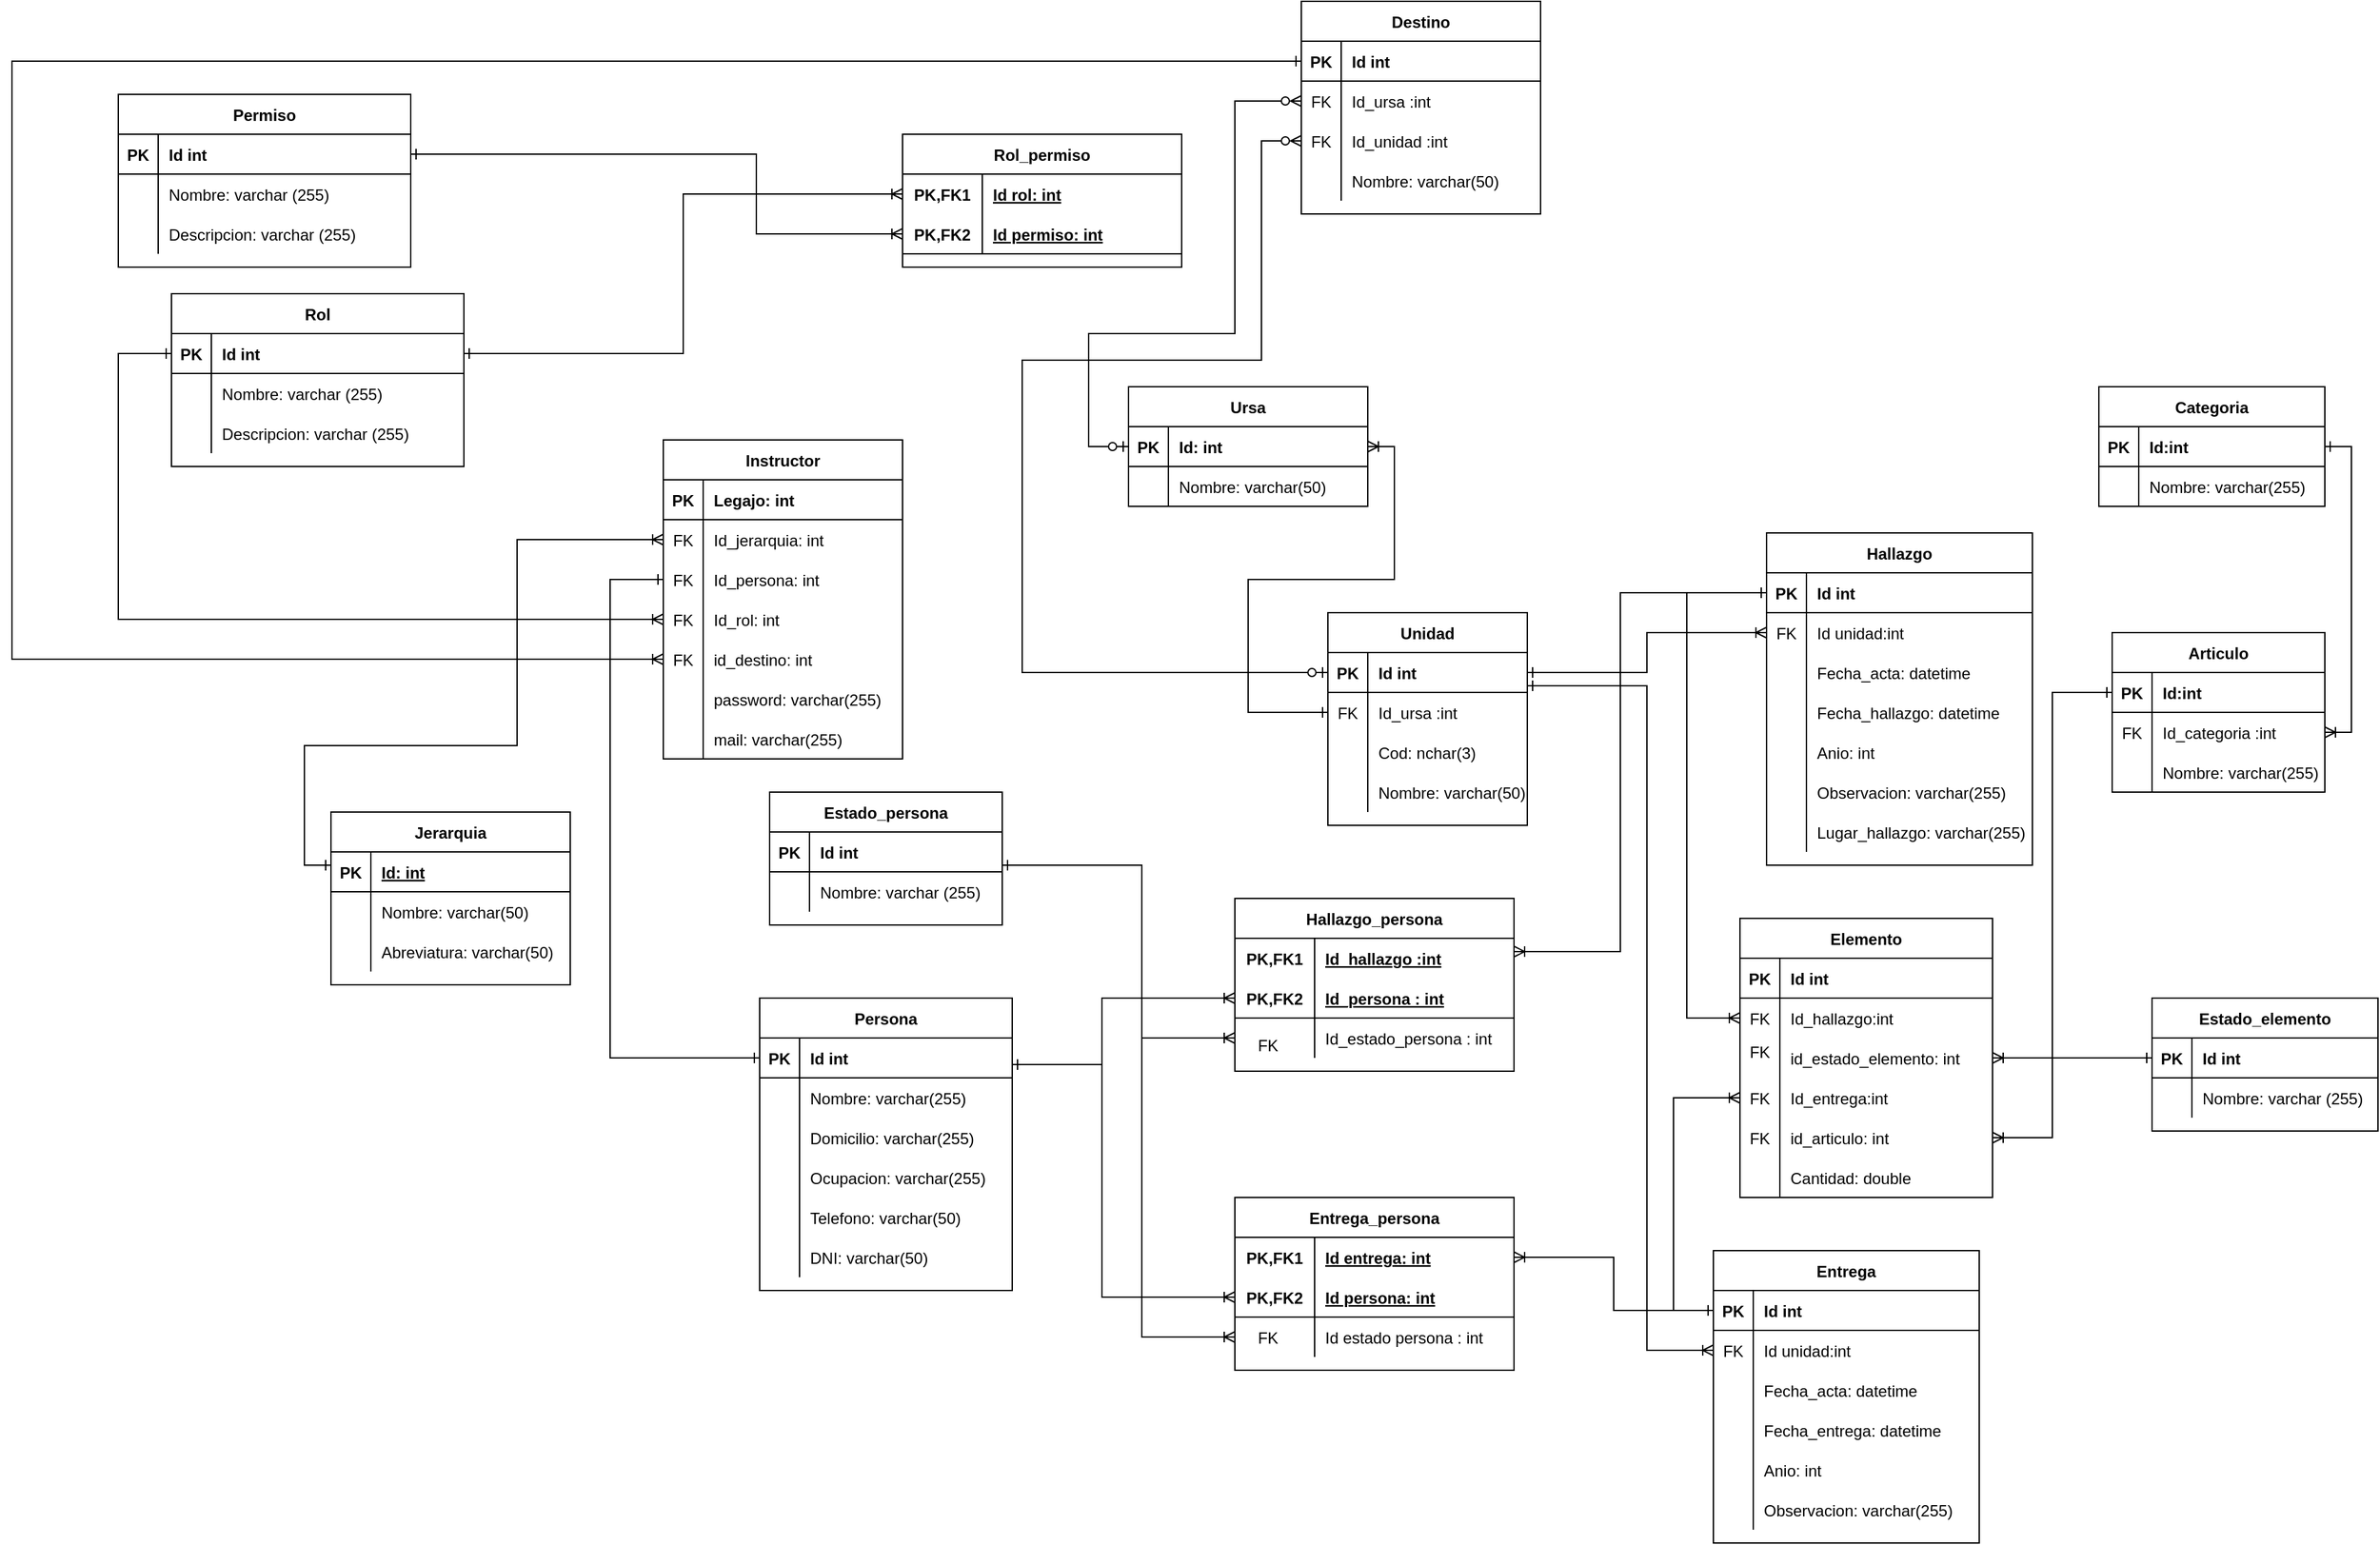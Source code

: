 <mxfile version="21.2.8" type="device">
  <diagram id="2S06VrfNVTLuK0qsHAfs" name="DER">
    <mxGraphModel dx="2747" dy="2298" grid="1" gridSize="10" guides="1" tooltips="1" connect="1" arrows="1" fold="1" page="1" pageScale="1" pageWidth="827" pageHeight="1169" math="0" shadow="0">
      <root>
        <mxCell id="J9nOAZGEDfrmy7NdrYPE-0" />
        <mxCell id="J9nOAZGEDfrmy7NdrYPE-1" parent="J9nOAZGEDfrmy7NdrYPE-0" />
        <mxCell id="ZCSixuHYrcypvDrSlXOs-13" value="Unidad" style="shape=table;startSize=30;container=1;collapsible=1;childLayout=tableLayout;fixedRows=1;rowLines=0;fontStyle=1;align=center;resizeLast=1;" parent="J9nOAZGEDfrmy7NdrYPE-1" vertex="1">
          <mxGeometry x="530" y="270" width="150" height="160" as="geometry" />
        </mxCell>
        <mxCell id="ZCSixuHYrcypvDrSlXOs-14" value="" style="shape=partialRectangle;collapsible=0;dropTarget=0;pointerEvents=0;fillColor=none;top=0;left=0;bottom=1;right=0;points=[[0,0.5],[1,0.5]];portConstraint=eastwest;" parent="ZCSixuHYrcypvDrSlXOs-13" vertex="1">
          <mxGeometry y="30" width="150" height="30" as="geometry" />
        </mxCell>
        <mxCell id="ZCSixuHYrcypvDrSlXOs-15" value="PK" style="shape=partialRectangle;connectable=0;fillColor=none;top=0;left=0;bottom=0;right=0;fontStyle=1;overflow=hidden;" parent="ZCSixuHYrcypvDrSlXOs-14" vertex="1">
          <mxGeometry width="30" height="30" as="geometry">
            <mxRectangle width="30" height="30" as="alternateBounds" />
          </mxGeometry>
        </mxCell>
        <mxCell id="ZCSixuHYrcypvDrSlXOs-16" value="Id int" style="shape=partialRectangle;connectable=0;fillColor=none;top=0;left=0;bottom=0;right=0;align=left;spacingLeft=6;fontStyle=1;overflow=hidden;" parent="ZCSixuHYrcypvDrSlXOs-14" vertex="1">
          <mxGeometry x="30" width="120" height="30" as="geometry">
            <mxRectangle width="120" height="30" as="alternateBounds" />
          </mxGeometry>
        </mxCell>
        <mxCell id="ZCSixuHYrcypvDrSlXOs-44" value="" style="shape=partialRectangle;collapsible=0;dropTarget=0;pointerEvents=0;fillColor=none;top=0;left=0;bottom=0;right=0;points=[[0,0.5],[1,0.5]];portConstraint=eastwest;" parent="ZCSixuHYrcypvDrSlXOs-13" vertex="1">
          <mxGeometry y="60" width="150" height="30" as="geometry" />
        </mxCell>
        <mxCell id="ZCSixuHYrcypvDrSlXOs-45" value="FK" style="shape=partialRectangle;connectable=0;fillColor=none;top=0;left=0;bottom=0;right=0;fontStyle=0;overflow=hidden;" parent="ZCSixuHYrcypvDrSlXOs-44" vertex="1">
          <mxGeometry width="30" height="30" as="geometry">
            <mxRectangle width="30" height="30" as="alternateBounds" />
          </mxGeometry>
        </mxCell>
        <mxCell id="ZCSixuHYrcypvDrSlXOs-46" value="Id_ursa :int" style="shape=partialRectangle;connectable=0;fillColor=none;top=0;left=0;bottom=0;right=0;align=left;spacingLeft=6;fontStyle=0;overflow=hidden;" parent="ZCSixuHYrcypvDrSlXOs-44" vertex="1">
          <mxGeometry x="30" width="120" height="30" as="geometry">
            <mxRectangle width="120" height="30" as="alternateBounds" />
          </mxGeometry>
        </mxCell>
        <mxCell id="ZCSixuHYrcypvDrSlXOs-17" value="" style="shape=partialRectangle;collapsible=0;dropTarget=0;pointerEvents=0;fillColor=none;top=0;left=0;bottom=0;right=0;points=[[0,0.5],[1,0.5]];portConstraint=eastwest;" parent="ZCSixuHYrcypvDrSlXOs-13" vertex="1">
          <mxGeometry y="90" width="150" height="30" as="geometry" />
        </mxCell>
        <mxCell id="ZCSixuHYrcypvDrSlXOs-18" value="" style="shape=partialRectangle;connectable=0;fillColor=none;top=0;left=0;bottom=0;right=0;editable=1;overflow=hidden;" parent="ZCSixuHYrcypvDrSlXOs-17" vertex="1">
          <mxGeometry width="30" height="30" as="geometry">
            <mxRectangle width="30" height="30" as="alternateBounds" />
          </mxGeometry>
        </mxCell>
        <mxCell id="ZCSixuHYrcypvDrSlXOs-19" value="Cod: nchar(3)" style="shape=partialRectangle;connectable=0;fillColor=none;top=0;left=0;bottom=0;right=0;align=left;spacingLeft=6;overflow=hidden;" parent="ZCSixuHYrcypvDrSlXOs-17" vertex="1">
          <mxGeometry x="30" width="120" height="30" as="geometry">
            <mxRectangle width="120" height="30" as="alternateBounds" />
          </mxGeometry>
        </mxCell>
        <mxCell id="ZCSixuHYrcypvDrSlXOs-20" value="" style="shape=partialRectangle;collapsible=0;dropTarget=0;pointerEvents=0;fillColor=none;top=0;left=0;bottom=0;right=0;points=[[0,0.5],[1,0.5]];portConstraint=eastwest;" parent="ZCSixuHYrcypvDrSlXOs-13" vertex="1">
          <mxGeometry y="120" width="150" height="30" as="geometry" />
        </mxCell>
        <mxCell id="ZCSixuHYrcypvDrSlXOs-21" value="" style="shape=partialRectangle;connectable=0;fillColor=none;top=0;left=0;bottom=0;right=0;editable=1;overflow=hidden;" parent="ZCSixuHYrcypvDrSlXOs-20" vertex="1">
          <mxGeometry width="30" height="30" as="geometry">
            <mxRectangle width="30" height="30" as="alternateBounds" />
          </mxGeometry>
        </mxCell>
        <mxCell id="ZCSixuHYrcypvDrSlXOs-22" value="Nombre: varchar(50)" style="shape=partialRectangle;connectable=0;fillColor=none;top=0;left=0;bottom=0;right=0;align=left;spacingLeft=6;overflow=hidden;" parent="ZCSixuHYrcypvDrSlXOs-20" vertex="1">
          <mxGeometry x="30" width="120" height="30" as="geometry">
            <mxRectangle width="120" height="30" as="alternateBounds" />
          </mxGeometry>
        </mxCell>
        <mxCell id="4mQMJs202WxEy6pyAsf9-19" style="edgeStyle=orthogonalEdgeStyle;rounded=0;orthogonalLoop=1;jettySize=auto;html=1;startArrow=ERone;startFill=0;endArrow=ERoneToMany;endFill=0;" edge="1" parent="J9nOAZGEDfrmy7NdrYPE-1" source="ZCSixuHYrcypvDrSlXOs-27" target="ZCSixuHYrcypvDrSlXOs-70">
          <mxGeometry relative="1" as="geometry">
            <Array as="points">
              <mxPoint x="-240" y="460" />
              <mxPoint x="-240" y="370" />
              <mxPoint x="-80" y="370" />
              <mxPoint x="-80" y="215" />
            </Array>
          </mxGeometry>
        </mxCell>
        <mxCell id="ZCSixuHYrcypvDrSlXOs-26" value="Jerarquia" style="shape=table;startSize=30;container=1;collapsible=1;childLayout=tableLayout;fixedRows=1;rowLines=0;fontStyle=1;align=center;resizeLast=1;" parent="J9nOAZGEDfrmy7NdrYPE-1" vertex="1">
          <mxGeometry x="-220" y="420" width="180" height="130" as="geometry" />
        </mxCell>
        <mxCell id="ZCSixuHYrcypvDrSlXOs-27" value="" style="shape=partialRectangle;collapsible=0;dropTarget=0;pointerEvents=0;fillColor=none;top=0;left=0;bottom=1;right=0;points=[[0,0.5],[1,0.5]];portConstraint=eastwest;" parent="ZCSixuHYrcypvDrSlXOs-26" vertex="1">
          <mxGeometry y="30" width="180" height="30" as="geometry" />
        </mxCell>
        <mxCell id="ZCSixuHYrcypvDrSlXOs-28" value="PK" style="shape=partialRectangle;connectable=0;fillColor=none;top=0;left=0;bottom=0;right=0;fontStyle=1;overflow=hidden;" parent="ZCSixuHYrcypvDrSlXOs-27" vertex="1">
          <mxGeometry width="30" height="30" as="geometry">
            <mxRectangle width="30" height="30" as="alternateBounds" />
          </mxGeometry>
        </mxCell>
        <mxCell id="ZCSixuHYrcypvDrSlXOs-29" value="Id: int" style="shape=partialRectangle;connectable=0;fillColor=none;top=0;left=0;bottom=0;right=0;align=left;spacingLeft=6;fontStyle=5;overflow=hidden;" parent="ZCSixuHYrcypvDrSlXOs-27" vertex="1">
          <mxGeometry x="30" width="150" height="30" as="geometry">
            <mxRectangle width="150" height="30" as="alternateBounds" />
          </mxGeometry>
        </mxCell>
        <mxCell id="ZCSixuHYrcypvDrSlXOs-30" value="" style="shape=partialRectangle;collapsible=0;dropTarget=0;pointerEvents=0;fillColor=none;top=0;left=0;bottom=0;right=0;points=[[0,0.5],[1,0.5]];portConstraint=eastwest;" parent="ZCSixuHYrcypvDrSlXOs-26" vertex="1">
          <mxGeometry y="60" width="180" height="30" as="geometry" />
        </mxCell>
        <mxCell id="ZCSixuHYrcypvDrSlXOs-31" value="" style="shape=partialRectangle;connectable=0;fillColor=none;top=0;left=0;bottom=0;right=0;editable=1;overflow=hidden;" parent="ZCSixuHYrcypvDrSlXOs-30" vertex="1">
          <mxGeometry width="30" height="30" as="geometry">
            <mxRectangle width="30" height="30" as="alternateBounds" />
          </mxGeometry>
        </mxCell>
        <mxCell id="ZCSixuHYrcypvDrSlXOs-32" value="Nombre: varchar(50)" style="shape=partialRectangle;connectable=0;fillColor=none;top=0;left=0;bottom=0;right=0;align=left;spacingLeft=6;overflow=hidden;" parent="ZCSixuHYrcypvDrSlXOs-30" vertex="1">
          <mxGeometry x="30" width="150" height="30" as="geometry">
            <mxRectangle width="150" height="30" as="alternateBounds" />
          </mxGeometry>
        </mxCell>
        <mxCell id="ZCSixuHYrcypvDrSlXOs-33" value="" style="shape=partialRectangle;collapsible=0;dropTarget=0;pointerEvents=0;fillColor=none;top=0;left=0;bottom=0;right=0;points=[[0,0.5],[1,0.5]];portConstraint=eastwest;" parent="ZCSixuHYrcypvDrSlXOs-26" vertex="1">
          <mxGeometry y="90" width="180" height="30" as="geometry" />
        </mxCell>
        <mxCell id="ZCSixuHYrcypvDrSlXOs-34" value="" style="shape=partialRectangle;connectable=0;fillColor=none;top=0;left=0;bottom=0;right=0;editable=1;overflow=hidden;" parent="ZCSixuHYrcypvDrSlXOs-33" vertex="1">
          <mxGeometry width="30" height="30" as="geometry">
            <mxRectangle width="30" height="30" as="alternateBounds" />
          </mxGeometry>
        </mxCell>
        <mxCell id="ZCSixuHYrcypvDrSlXOs-35" value="Abreviatura: varchar(50)" style="shape=partialRectangle;connectable=0;fillColor=none;top=0;left=0;bottom=0;right=0;align=left;spacingLeft=6;overflow=hidden;" parent="ZCSixuHYrcypvDrSlXOs-33" vertex="1">
          <mxGeometry x="30" width="150" height="30" as="geometry">
            <mxRectangle width="150" height="30" as="alternateBounds" />
          </mxGeometry>
        </mxCell>
        <mxCell id="69_z6HtSbI8m3iOXPINv-359" style="edgeStyle=orthogonalEdgeStyle;rounded=0;orthogonalLoop=1;jettySize=auto;html=1;startArrow=ERzeroToOne;startFill=0;endArrow=ERzeroToMany;endFill=0;" parent="J9nOAZGEDfrmy7NdrYPE-1" source="ZCSixuHYrcypvDrSlXOs-48" target="69_z6HtSbI8m3iOXPINv-299" edge="1">
          <mxGeometry relative="1" as="geometry">
            <Array as="points">
              <mxPoint x="350" y="145" />
              <mxPoint x="350" y="60" />
              <mxPoint x="460" y="60" />
              <mxPoint x="460" y="-115" />
            </Array>
          </mxGeometry>
        </mxCell>
        <mxCell id="ZCSixuHYrcypvDrSlXOs-47" value="Ursa" style="shape=table;startSize=30;container=1;collapsible=1;childLayout=tableLayout;fixedRows=1;rowLines=0;fontStyle=1;align=center;resizeLast=1;" parent="J9nOAZGEDfrmy7NdrYPE-1" vertex="1">
          <mxGeometry x="380" y="100" width="180" height="90" as="geometry" />
        </mxCell>
        <mxCell id="ZCSixuHYrcypvDrSlXOs-48" value="" style="shape=partialRectangle;collapsible=0;dropTarget=0;pointerEvents=0;fillColor=none;top=0;left=0;bottom=1;right=0;points=[[0,0.5],[1,0.5]];portConstraint=eastwest;" parent="ZCSixuHYrcypvDrSlXOs-47" vertex="1">
          <mxGeometry y="30" width="180" height="30" as="geometry" />
        </mxCell>
        <mxCell id="ZCSixuHYrcypvDrSlXOs-49" value="PK" style="shape=partialRectangle;connectable=0;fillColor=none;top=0;left=0;bottom=0;right=0;fontStyle=1;overflow=hidden;" parent="ZCSixuHYrcypvDrSlXOs-48" vertex="1">
          <mxGeometry width="30" height="30" as="geometry" />
        </mxCell>
        <mxCell id="ZCSixuHYrcypvDrSlXOs-50" value="Id: int" style="shape=partialRectangle;connectable=0;fillColor=none;top=0;left=0;bottom=0;right=0;align=left;spacingLeft=6;fontStyle=1;overflow=hidden;" parent="ZCSixuHYrcypvDrSlXOs-48" vertex="1">
          <mxGeometry x="30" width="150" height="30" as="geometry" />
        </mxCell>
        <mxCell id="ZCSixuHYrcypvDrSlXOs-60" value="" style="shape=partialRectangle;collapsible=0;dropTarget=0;pointerEvents=0;fillColor=none;top=0;left=0;bottom=0;right=0;points=[[0,0.5],[1,0.5]];portConstraint=eastwest;" parent="ZCSixuHYrcypvDrSlXOs-47" vertex="1">
          <mxGeometry y="60" width="180" height="30" as="geometry" />
        </mxCell>
        <mxCell id="ZCSixuHYrcypvDrSlXOs-61" value="" style="shape=partialRectangle;connectable=0;fillColor=none;top=0;left=0;bottom=0;right=0;editable=1;overflow=hidden;" parent="ZCSixuHYrcypvDrSlXOs-60" vertex="1">
          <mxGeometry width="30" height="30" as="geometry" />
        </mxCell>
        <mxCell id="ZCSixuHYrcypvDrSlXOs-62" value="Nombre: varchar(50)" style="shape=partialRectangle;connectable=0;fillColor=none;top=0;left=0;bottom=0;right=0;align=left;spacingLeft=6;overflow=hidden;" parent="ZCSixuHYrcypvDrSlXOs-60" vertex="1">
          <mxGeometry x="30" width="150" height="30" as="geometry" />
        </mxCell>
        <mxCell id="ZCSixuHYrcypvDrSlXOs-76" value="Persona" style="shape=table;startSize=30;container=1;collapsible=1;childLayout=tableLayout;fixedRows=1;rowLines=0;fontStyle=1;align=center;resizeLast=1;" parent="J9nOAZGEDfrmy7NdrYPE-1" vertex="1">
          <mxGeometry x="102.5" y="560" width="190" height="220" as="geometry" />
        </mxCell>
        <mxCell id="ZCSixuHYrcypvDrSlXOs-77" value="" style="shape=partialRectangle;collapsible=0;dropTarget=0;pointerEvents=0;fillColor=none;top=0;left=0;bottom=1;right=0;points=[[0,0.5],[1,0.5]];portConstraint=eastwest;" parent="ZCSixuHYrcypvDrSlXOs-76" vertex="1">
          <mxGeometry y="30" width="190" height="30" as="geometry" />
        </mxCell>
        <mxCell id="ZCSixuHYrcypvDrSlXOs-78" value="PK" style="shape=partialRectangle;connectable=0;fillColor=none;top=0;left=0;bottom=0;right=0;fontStyle=1;overflow=hidden;" parent="ZCSixuHYrcypvDrSlXOs-77" vertex="1">
          <mxGeometry width="30" height="30" as="geometry">
            <mxRectangle width="30" height="30" as="alternateBounds" />
          </mxGeometry>
        </mxCell>
        <mxCell id="ZCSixuHYrcypvDrSlXOs-79" value="Id int" style="shape=partialRectangle;connectable=0;fillColor=none;top=0;left=0;bottom=0;right=0;align=left;spacingLeft=6;fontStyle=1;overflow=hidden;" parent="ZCSixuHYrcypvDrSlXOs-77" vertex="1">
          <mxGeometry x="30" width="160" height="30" as="geometry">
            <mxRectangle width="160" height="30" as="alternateBounds" />
          </mxGeometry>
        </mxCell>
        <mxCell id="9xPVOogMaQDqkyR42QGe-0" value="" style="shape=partialRectangle;collapsible=0;dropTarget=0;pointerEvents=0;fillColor=none;top=0;left=0;bottom=0;right=0;points=[[0,0.5],[1,0.5]];portConstraint=eastwest;" parent="ZCSixuHYrcypvDrSlXOs-76" vertex="1">
          <mxGeometry y="60" width="190" height="30" as="geometry" />
        </mxCell>
        <mxCell id="9xPVOogMaQDqkyR42QGe-1" value="" style="shape=partialRectangle;connectable=0;fillColor=none;top=0;left=0;bottom=0;right=0;editable=1;overflow=hidden;" parent="9xPVOogMaQDqkyR42QGe-0" vertex="1">
          <mxGeometry width="30" height="30" as="geometry">
            <mxRectangle width="30" height="30" as="alternateBounds" />
          </mxGeometry>
        </mxCell>
        <mxCell id="9xPVOogMaQDqkyR42QGe-2" value="Nombre: varchar(255)" style="shape=partialRectangle;connectable=0;fillColor=none;top=0;left=0;bottom=0;right=0;align=left;spacingLeft=6;overflow=hidden;" parent="9xPVOogMaQDqkyR42QGe-0" vertex="1">
          <mxGeometry x="30" width="160" height="30" as="geometry">
            <mxRectangle width="160" height="30" as="alternateBounds" />
          </mxGeometry>
        </mxCell>
        <mxCell id="ZCSixuHYrcypvDrSlXOs-89" value="" style="shape=partialRectangle;collapsible=0;dropTarget=0;pointerEvents=0;fillColor=none;top=0;left=0;bottom=0;right=0;points=[[0,0.5],[1,0.5]];portConstraint=eastwest;" parent="ZCSixuHYrcypvDrSlXOs-76" vertex="1">
          <mxGeometry y="90" width="190" height="30" as="geometry" />
        </mxCell>
        <mxCell id="ZCSixuHYrcypvDrSlXOs-90" value="" style="shape=partialRectangle;connectable=0;fillColor=none;top=0;left=0;bottom=0;right=0;editable=1;overflow=hidden;" parent="ZCSixuHYrcypvDrSlXOs-89" vertex="1">
          <mxGeometry width="30" height="30" as="geometry">
            <mxRectangle width="30" height="30" as="alternateBounds" />
          </mxGeometry>
        </mxCell>
        <mxCell id="ZCSixuHYrcypvDrSlXOs-91" value="Domicilio: varchar(255)" style="shape=partialRectangle;connectable=0;fillColor=none;top=0;left=0;bottom=0;right=0;align=left;spacingLeft=6;overflow=hidden;" parent="ZCSixuHYrcypvDrSlXOs-89" vertex="1">
          <mxGeometry x="30" width="160" height="30" as="geometry">
            <mxRectangle width="160" height="30" as="alternateBounds" />
          </mxGeometry>
        </mxCell>
        <mxCell id="ZCSixuHYrcypvDrSlXOs-92" value="" style="shape=partialRectangle;collapsible=0;dropTarget=0;pointerEvents=0;fillColor=none;top=0;left=0;bottom=0;right=0;points=[[0,0.5],[1,0.5]];portConstraint=eastwest;" parent="ZCSixuHYrcypvDrSlXOs-76" vertex="1">
          <mxGeometry y="120" width="190" height="30" as="geometry" />
        </mxCell>
        <mxCell id="ZCSixuHYrcypvDrSlXOs-93" value="" style="shape=partialRectangle;connectable=0;fillColor=none;top=0;left=0;bottom=0;right=0;editable=1;overflow=hidden;" parent="ZCSixuHYrcypvDrSlXOs-92" vertex="1">
          <mxGeometry width="30" height="30" as="geometry">
            <mxRectangle width="30" height="30" as="alternateBounds" />
          </mxGeometry>
        </mxCell>
        <mxCell id="ZCSixuHYrcypvDrSlXOs-94" value="Ocupacion: varchar(255)" style="shape=partialRectangle;connectable=0;fillColor=none;top=0;left=0;bottom=0;right=0;align=left;spacingLeft=6;overflow=hidden;" parent="ZCSixuHYrcypvDrSlXOs-92" vertex="1">
          <mxGeometry x="30" width="160" height="30" as="geometry">
            <mxRectangle width="160" height="30" as="alternateBounds" />
          </mxGeometry>
        </mxCell>
        <mxCell id="ZCSixuHYrcypvDrSlXOs-83" value="" style="shape=partialRectangle;collapsible=0;dropTarget=0;pointerEvents=0;fillColor=none;top=0;left=0;bottom=0;right=0;points=[[0,0.5],[1,0.5]];portConstraint=eastwest;" parent="ZCSixuHYrcypvDrSlXOs-76" vertex="1">
          <mxGeometry y="150" width="190" height="30" as="geometry" />
        </mxCell>
        <mxCell id="ZCSixuHYrcypvDrSlXOs-84" value="" style="shape=partialRectangle;connectable=0;fillColor=none;top=0;left=0;bottom=0;right=0;editable=1;overflow=hidden;" parent="ZCSixuHYrcypvDrSlXOs-83" vertex="1">
          <mxGeometry width="30" height="30" as="geometry">
            <mxRectangle width="30" height="30" as="alternateBounds" />
          </mxGeometry>
        </mxCell>
        <mxCell id="ZCSixuHYrcypvDrSlXOs-85" value="Telefono: varchar(50)" style="shape=partialRectangle;connectable=0;fillColor=none;top=0;left=0;bottom=0;right=0;align=left;spacingLeft=6;overflow=hidden;" parent="ZCSixuHYrcypvDrSlXOs-83" vertex="1">
          <mxGeometry x="30" width="160" height="30" as="geometry">
            <mxRectangle width="160" height="30" as="alternateBounds" />
          </mxGeometry>
        </mxCell>
        <mxCell id="ZCSixuHYrcypvDrSlXOs-95" value="" style="shape=partialRectangle;collapsible=0;dropTarget=0;pointerEvents=0;fillColor=none;top=0;left=0;bottom=0;right=0;points=[[0,0.5],[1,0.5]];portConstraint=eastwest;" parent="ZCSixuHYrcypvDrSlXOs-76" vertex="1">
          <mxGeometry y="180" width="190" height="30" as="geometry" />
        </mxCell>
        <mxCell id="ZCSixuHYrcypvDrSlXOs-96" value="" style="shape=partialRectangle;connectable=0;fillColor=none;top=0;left=0;bottom=0;right=0;editable=1;overflow=hidden;" parent="ZCSixuHYrcypvDrSlXOs-95" vertex="1">
          <mxGeometry width="30" height="30" as="geometry">
            <mxRectangle width="30" height="30" as="alternateBounds" />
          </mxGeometry>
        </mxCell>
        <mxCell id="ZCSixuHYrcypvDrSlXOs-97" value="DNI: varchar(50)" style="shape=partialRectangle;connectable=0;fillColor=none;top=0;left=0;bottom=0;right=0;align=left;spacingLeft=6;overflow=hidden;" parent="ZCSixuHYrcypvDrSlXOs-95" vertex="1">
          <mxGeometry x="30" width="160" height="30" as="geometry">
            <mxRectangle width="160" height="30" as="alternateBounds" />
          </mxGeometry>
        </mxCell>
        <mxCell id="69_z6HtSbI8m3iOXPINv-0" value="Categoria" style="shape=table;startSize=30;container=1;collapsible=1;childLayout=tableLayout;fixedRows=1;rowLines=0;fontStyle=1;align=center;resizeLast=1;" parent="J9nOAZGEDfrmy7NdrYPE-1" vertex="1">
          <mxGeometry x="1110" y="100" width="170" height="90" as="geometry" />
        </mxCell>
        <mxCell id="69_z6HtSbI8m3iOXPINv-1" value="" style="shape=partialRectangle;collapsible=0;dropTarget=0;pointerEvents=0;fillColor=none;top=0;left=0;bottom=1;right=0;points=[[0,0.5],[1,0.5]];portConstraint=eastwest;" parent="69_z6HtSbI8m3iOXPINv-0" vertex="1">
          <mxGeometry y="30" width="170" height="30" as="geometry" />
        </mxCell>
        <mxCell id="69_z6HtSbI8m3iOXPINv-2" value="PK" style="shape=partialRectangle;connectable=0;fillColor=none;top=0;left=0;bottom=0;right=0;fontStyle=1;overflow=hidden;" parent="69_z6HtSbI8m3iOXPINv-1" vertex="1">
          <mxGeometry width="30" height="30" as="geometry">
            <mxRectangle width="30" height="30" as="alternateBounds" />
          </mxGeometry>
        </mxCell>
        <mxCell id="69_z6HtSbI8m3iOXPINv-3" value="Id:int" style="shape=partialRectangle;connectable=0;fillColor=none;top=0;left=0;bottom=0;right=0;align=left;spacingLeft=6;fontStyle=1;overflow=hidden;" parent="69_z6HtSbI8m3iOXPINv-1" vertex="1">
          <mxGeometry x="30" width="140" height="30" as="geometry">
            <mxRectangle width="140" height="30" as="alternateBounds" />
          </mxGeometry>
        </mxCell>
        <mxCell id="69_z6HtSbI8m3iOXPINv-4" value="" style="shape=partialRectangle;collapsible=0;dropTarget=0;pointerEvents=0;fillColor=none;top=0;left=0;bottom=0;right=0;points=[[0,0.5],[1,0.5]];portConstraint=eastwest;" parent="69_z6HtSbI8m3iOXPINv-0" vertex="1">
          <mxGeometry y="60" width="170" height="30" as="geometry" />
        </mxCell>
        <mxCell id="69_z6HtSbI8m3iOXPINv-5" value="" style="shape=partialRectangle;connectable=0;fillColor=none;top=0;left=0;bottom=0;right=0;editable=1;overflow=hidden;" parent="69_z6HtSbI8m3iOXPINv-4" vertex="1">
          <mxGeometry width="30" height="30" as="geometry">
            <mxRectangle width="30" height="30" as="alternateBounds" />
          </mxGeometry>
        </mxCell>
        <mxCell id="69_z6HtSbI8m3iOXPINv-6" value="Nombre: varchar(255)" style="shape=partialRectangle;connectable=0;fillColor=none;top=0;left=0;bottom=0;right=0;align=left;spacingLeft=6;overflow=hidden;" parent="69_z6HtSbI8m3iOXPINv-4" vertex="1">
          <mxGeometry x="30" width="140" height="30" as="geometry">
            <mxRectangle width="140" height="30" as="alternateBounds" />
          </mxGeometry>
        </mxCell>
        <mxCell id="69_z6HtSbI8m3iOXPINv-10" value="Articulo" style="shape=table;startSize=30;container=1;collapsible=1;childLayout=tableLayout;fixedRows=1;rowLines=0;fontStyle=1;align=center;resizeLast=1;" parent="J9nOAZGEDfrmy7NdrYPE-1" vertex="1">
          <mxGeometry x="1120" y="285" width="160.0" height="120" as="geometry" />
        </mxCell>
        <mxCell id="69_z6HtSbI8m3iOXPINv-11" value="" style="shape=partialRectangle;collapsible=0;dropTarget=0;pointerEvents=0;fillColor=none;top=0;left=0;bottom=1;right=0;points=[[0,0.5],[1,0.5]];portConstraint=eastwest;" parent="69_z6HtSbI8m3iOXPINv-10" vertex="1">
          <mxGeometry y="30" width="160.0" height="30" as="geometry" />
        </mxCell>
        <mxCell id="69_z6HtSbI8m3iOXPINv-12" value="PK" style="shape=partialRectangle;connectable=0;fillColor=none;top=0;left=0;bottom=0;right=0;fontStyle=1;overflow=hidden;" parent="69_z6HtSbI8m3iOXPINv-11" vertex="1">
          <mxGeometry width="30" height="30" as="geometry">
            <mxRectangle width="30" height="30" as="alternateBounds" />
          </mxGeometry>
        </mxCell>
        <mxCell id="69_z6HtSbI8m3iOXPINv-13" value="Id:int" style="shape=partialRectangle;connectable=0;fillColor=none;top=0;left=0;bottom=0;right=0;align=left;spacingLeft=6;fontStyle=1;overflow=hidden;" parent="69_z6HtSbI8m3iOXPINv-11" vertex="1">
          <mxGeometry x="30" width="130.0" height="30" as="geometry">
            <mxRectangle width="130.0" height="30" as="alternateBounds" />
          </mxGeometry>
        </mxCell>
        <mxCell id="69_z6HtSbI8m3iOXPINv-205" value="" style="shape=partialRectangle;collapsible=0;dropTarget=0;pointerEvents=0;fillColor=none;top=0;left=0;bottom=0;right=0;points=[[0,0.5],[1,0.5]];portConstraint=eastwest;" parent="69_z6HtSbI8m3iOXPINv-10" vertex="1">
          <mxGeometry y="60" width="160.0" height="30" as="geometry" />
        </mxCell>
        <mxCell id="69_z6HtSbI8m3iOXPINv-206" value="FK" style="shape=partialRectangle;connectable=0;fillColor=none;top=0;left=0;bottom=0;right=0;fontStyle=0;overflow=hidden;" parent="69_z6HtSbI8m3iOXPINv-205" vertex="1">
          <mxGeometry width="30" height="30" as="geometry">
            <mxRectangle width="30" height="30" as="alternateBounds" />
          </mxGeometry>
        </mxCell>
        <mxCell id="69_z6HtSbI8m3iOXPINv-207" value="Id_categoria :int" style="shape=partialRectangle;connectable=0;fillColor=none;top=0;left=0;bottom=0;right=0;align=left;spacingLeft=6;fontStyle=0;overflow=hidden;" parent="69_z6HtSbI8m3iOXPINv-205" vertex="1">
          <mxGeometry x="30" width="130.0" height="30" as="geometry">
            <mxRectangle width="130.0" height="30" as="alternateBounds" />
          </mxGeometry>
        </mxCell>
        <mxCell id="69_z6HtSbI8m3iOXPINv-14" value="" style="shape=partialRectangle;collapsible=0;dropTarget=0;pointerEvents=0;fillColor=none;top=0;left=0;bottom=0;right=0;points=[[0,0.5],[1,0.5]];portConstraint=eastwest;" parent="69_z6HtSbI8m3iOXPINv-10" vertex="1">
          <mxGeometry y="90" width="160.0" height="30" as="geometry" />
        </mxCell>
        <mxCell id="69_z6HtSbI8m3iOXPINv-15" value="" style="shape=partialRectangle;connectable=0;fillColor=none;top=0;left=0;bottom=0;right=0;editable=1;overflow=hidden;" parent="69_z6HtSbI8m3iOXPINv-14" vertex="1">
          <mxGeometry width="30" height="30" as="geometry">
            <mxRectangle width="30" height="30" as="alternateBounds" />
          </mxGeometry>
        </mxCell>
        <mxCell id="69_z6HtSbI8m3iOXPINv-16" value="Nombre: varchar(255)" style="shape=partialRectangle;connectable=0;fillColor=none;top=0;left=0;bottom=0;right=0;align=left;spacingLeft=6;overflow=hidden;" parent="69_z6HtSbI8m3iOXPINv-14" vertex="1">
          <mxGeometry x="30" width="130.0" height="30" as="geometry">
            <mxRectangle width="130.0" height="30" as="alternateBounds" />
          </mxGeometry>
        </mxCell>
        <mxCell id="69_z6HtSbI8m3iOXPINv-17" value="Hallazgo" style="shape=table;startSize=30;container=1;collapsible=1;childLayout=tableLayout;fixedRows=1;rowLines=0;fontStyle=1;align=center;resizeLast=1;" parent="J9nOAZGEDfrmy7NdrYPE-1" vertex="1">
          <mxGeometry x="860" y="210" width="200.0" height="250" as="geometry" />
        </mxCell>
        <mxCell id="69_z6HtSbI8m3iOXPINv-18" value="" style="shape=partialRectangle;collapsible=0;dropTarget=0;pointerEvents=0;fillColor=none;top=0;left=0;bottom=1;right=0;points=[[0,0.5],[1,0.5]];portConstraint=eastwest;" parent="69_z6HtSbI8m3iOXPINv-17" vertex="1">
          <mxGeometry y="30" width="200.0" height="30" as="geometry" />
        </mxCell>
        <mxCell id="69_z6HtSbI8m3iOXPINv-19" value="PK" style="shape=partialRectangle;connectable=0;fillColor=none;top=0;left=0;bottom=0;right=0;fontStyle=1;overflow=hidden;" parent="69_z6HtSbI8m3iOXPINv-18" vertex="1">
          <mxGeometry width="30" height="30" as="geometry">
            <mxRectangle width="30" height="30" as="alternateBounds" />
          </mxGeometry>
        </mxCell>
        <mxCell id="69_z6HtSbI8m3iOXPINv-20" value="Id int" style="shape=partialRectangle;connectable=0;fillColor=none;top=0;left=0;bottom=0;right=0;align=left;spacingLeft=6;fontStyle=1;overflow=hidden;" parent="69_z6HtSbI8m3iOXPINv-18" vertex="1">
          <mxGeometry x="30" width="170.0" height="30" as="geometry">
            <mxRectangle width="170.0" height="30" as="alternateBounds" />
          </mxGeometry>
        </mxCell>
        <mxCell id="69_z6HtSbI8m3iOXPINv-21" value="" style="shape=partialRectangle;collapsible=0;dropTarget=0;pointerEvents=0;fillColor=none;top=0;left=0;bottom=0;right=0;points=[[0,0.5],[1,0.5]];portConstraint=eastwest;" parent="69_z6HtSbI8m3iOXPINv-17" vertex="1">
          <mxGeometry y="60" width="200.0" height="30" as="geometry" />
        </mxCell>
        <mxCell id="69_z6HtSbI8m3iOXPINv-22" value="FK" style="shape=partialRectangle;connectable=0;fillColor=none;top=0;left=0;bottom=0;right=0;fontStyle=0;overflow=hidden;" parent="69_z6HtSbI8m3iOXPINv-21" vertex="1">
          <mxGeometry width="30" height="30" as="geometry">
            <mxRectangle width="30" height="30" as="alternateBounds" />
          </mxGeometry>
        </mxCell>
        <mxCell id="69_z6HtSbI8m3iOXPINv-23" value="Id unidad:int" style="shape=partialRectangle;connectable=0;fillColor=none;top=0;left=0;bottom=0;right=0;align=left;spacingLeft=6;fontStyle=0;overflow=hidden;" parent="69_z6HtSbI8m3iOXPINv-21" vertex="1">
          <mxGeometry x="30" width="170.0" height="30" as="geometry">
            <mxRectangle width="170.0" height="30" as="alternateBounds" />
          </mxGeometry>
        </mxCell>
        <mxCell id="69_z6HtSbI8m3iOXPINv-24" value="" style="shape=partialRectangle;collapsible=0;dropTarget=0;pointerEvents=0;fillColor=none;top=0;left=0;bottom=0;right=0;points=[[0,0.5],[1,0.5]];portConstraint=eastwest;" parent="69_z6HtSbI8m3iOXPINv-17" vertex="1">
          <mxGeometry y="90" width="200.0" height="30" as="geometry" />
        </mxCell>
        <mxCell id="69_z6HtSbI8m3iOXPINv-25" value="" style="shape=partialRectangle;connectable=0;fillColor=none;top=0;left=0;bottom=0;right=0;editable=1;overflow=hidden;" parent="69_z6HtSbI8m3iOXPINv-24" vertex="1">
          <mxGeometry width="30" height="30" as="geometry">
            <mxRectangle width="30" height="30" as="alternateBounds" />
          </mxGeometry>
        </mxCell>
        <mxCell id="69_z6HtSbI8m3iOXPINv-26" value="Fecha_acta: datetime" style="shape=partialRectangle;connectable=0;fillColor=none;top=0;left=0;bottom=0;right=0;align=left;spacingLeft=6;overflow=hidden;" parent="69_z6HtSbI8m3iOXPINv-24" vertex="1">
          <mxGeometry x="30" width="170.0" height="30" as="geometry">
            <mxRectangle width="170.0" height="30" as="alternateBounds" />
          </mxGeometry>
        </mxCell>
        <mxCell id="69_z6HtSbI8m3iOXPINv-49" value="" style="shape=partialRectangle;collapsible=0;dropTarget=0;pointerEvents=0;fillColor=none;top=0;left=0;bottom=0;right=0;points=[[0,0.5],[1,0.5]];portConstraint=eastwest;" parent="69_z6HtSbI8m3iOXPINv-17" vertex="1">
          <mxGeometry y="120" width="200.0" height="30" as="geometry" />
        </mxCell>
        <mxCell id="69_z6HtSbI8m3iOXPINv-50" value="" style="shape=partialRectangle;connectable=0;fillColor=none;top=0;left=0;bottom=0;right=0;editable=1;overflow=hidden;" parent="69_z6HtSbI8m3iOXPINv-49" vertex="1">
          <mxGeometry width="30" height="30" as="geometry">
            <mxRectangle width="30" height="30" as="alternateBounds" />
          </mxGeometry>
        </mxCell>
        <mxCell id="69_z6HtSbI8m3iOXPINv-51" value="Fecha_hallazgo: datetime" style="shape=partialRectangle;connectable=0;fillColor=none;top=0;left=0;bottom=0;right=0;align=left;spacingLeft=6;overflow=hidden;" parent="69_z6HtSbI8m3iOXPINv-49" vertex="1">
          <mxGeometry x="30" width="170.0" height="30" as="geometry">
            <mxRectangle width="170.0" height="30" as="alternateBounds" />
          </mxGeometry>
        </mxCell>
        <mxCell id="69_z6HtSbI8m3iOXPINv-27" value="" style="shape=partialRectangle;collapsible=0;dropTarget=0;pointerEvents=0;fillColor=none;top=0;left=0;bottom=0;right=0;points=[[0,0.5],[1,0.5]];portConstraint=eastwest;" parent="69_z6HtSbI8m3iOXPINv-17" vertex="1">
          <mxGeometry y="150" width="200.0" height="30" as="geometry" />
        </mxCell>
        <mxCell id="69_z6HtSbI8m3iOXPINv-28" value="" style="shape=partialRectangle;connectable=0;fillColor=none;top=0;left=0;bottom=0;right=0;editable=1;overflow=hidden;" parent="69_z6HtSbI8m3iOXPINv-27" vertex="1">
          <mxGeometry width="30" height="30" as="geometry">
            <mxRectangle width="30" height="30" as="alternateBounds" />
          </mxGeometry>
        </mxCell>
        <mxCell id="69_z6HtSbI8m3iOXPINv-29" value="Anio: int" style="shape=partialRectangle;connectable=0;fillColor=none;top=0;left=0;bottom=0;right=0;align=left;spacingLeft=6;overflow=hidden;" parent="69_z6HtSbI8m3iOXPINv-27" vertex="1">
          <mxGeometry x="30" width="170.0" height="30" as="geometry">
            <mxRectangle width="170.0" height="30" as="alternateBounds" />
          </mxGeometry>
        </mxCell>
        <mxCell id="69_z6HtSbI8m3iOXPINv-43" value="" style="shape=partialRectangle;collapsible=0;dropTarget=0;pointerEvents=0;fillColor=none;top=0;left=0;bottom=0;right=0;points=[[0,0.5],[1,0.5]];portConstraint=eastwest;" parent="69_z6HtSbI8m3iOXPINv-17" vertex="1">
          <mxGeometry y="180" width="200.0" height="30" as="geometry" />
        </mxCell>
        <mxCell id="69_z6HtSbI8m3iOXPINv-44" value="" style="shape=partialRectangle;connectable=0;fillColor=none;top=0;left=0;bottom=0;right=0;editable=1;overflow=hidden;" parent="69_z6HtSbI8m3iOXPINv-43" vertex="1">
          <mxGeometry width="30" height="30" as="geometry">
            <mxRectangle width="30" height="30" as="alternateBounds" />
          </mxGeometry>
        </mxCell>
        <mxCell id="69_z6HtSbI8m3iOXPINv-45" value="Observacion: varchar(255)" style="shape=partialRectangle;connectable=0;fillColor=none;top=0;left=0;bottom=0;right=0;align=left;spacingLeft=6;overflow=hidden;" parent="69_z6HtSbI8m3iOXPINv-43" vertex="1">
          <mxGeometry x="30" width="170.0" height="30" as="geometry">
            <mxRectangle width="170.0" height="30" as="alternateBounds" />
          </mxGeometry>
        </mxCell>
        <mxCell id="69_z6HtSbI8m3iOXPINv-46" value="" style="shape=partialRectangle;collapsible=0;dropTarget=0;pointerEvents=0;fillColor=none;top=0;left=0;bottom=0;right=0;points=[[0,0.5],[1,0.5]];portConstraint=eastwest;" parent="69_z6HtSbI8m3iOXPINv-17" vertex="1">
          <mxGeometry y="210" width="200.0" height="30" as="geometry" />
        </mxCell>
        <mxCell id="69_z6HtSbI8m3iOXPINv-47" value="" style="shape=partialRectangle;connectable=0;fillColor=none;top=0;left=0;bottom=0;right=0;editable=1;overflow=hidden;" parent="69_z6HtSbI8m3iOXPINv-46" vertex="1">
          <mxGeometry width="30" height="30" as="geometry">
            <mxRectangle width="30" height="30" as="alternateBounds" />
          </mxGeometry>
        </mxCell>
        <mxCell id="69_z6HtSbI8m3iOXPINv-48" value="Lugar_hallazgo: varchar(255)" style="shape=partialRectangle;connectable=0;fillColor=none;top=0;left=0;bottom=0;right=0;align=left;spacingLeft=6;overflow=hidden;" parent="69_z6HtSbI8m3iOXPINv-46" vertex="1">
          <mxGeometry x="30" width="170.0" height="30" as="geometry">
            <mxRectangle width="170.0" height="30" as="alternateBounds" />
          </mxGeometry>
        </mxCell>
        <mxCell id="69_z6HtSbI8m3iOXPINv-52" value="Entrega" style="shape=table;startSize=30;container=1;collapsible=1;childLayout=tableLayout;fixedRows=1;rowLines=0;fontStyle=1;align=center;resizeLast=1;" parent="J9nOAZGEDfrmy7NdrYPE-1" vertex="1">
          <mxGeometry x="820" y="750" width="200" height="220" as="geometry" />
        </mxCell>
        <mxCell id="69_z6HtSbI8m3iOXPINv-53" value="" style="shape=partialRectangle;collapsible=0;dropTarget=0;pointerEvents=0;fillColor=none;top=0;left=0;bottom=1;right=0;points=[[0,0.5],[1,0.5]];portConstraint=eastwest;" parent="69_z6HtSbI8m3iOXPINv-52" vertex="1">
          <mxGeometry y="30" width="200" height="30" as="geometry" />
        </mxCell>
        <mxCell id="69_z6HtSbI8m3iOXPINv-54" value="PK" style="shape=partialRectangle;connectable=0;fillColor=none;top=0;left=0;bottom=0;right=0;fontStyle=1;overflow=hidden;" parent="69_z6HtSbI8m3iOXPINv-53" vertex="1">
          <mxGeometry width="30" height="30" as="geometry" />
        </mxCell>
        <mxCell id="69_z6HtSbI8m3iOXPINv-55" value="Id int" style="shape=partialRectangle;connectable=0;fillColor=none;top=0;left=0;bottom=0;right=0;align=left;spacingLeft=6;fontStyle=1;overflow=hidden;" parent="69_z6HtSbI8m3iOXPINv-53" vertex="1">
          <mxGeometry x="30" width="170" height="30" as="geometry" />
        </mxCell>
        <mxCell id="69_z6HtSbI8m3iOXPINv-56" value="" style="shape=partialRectangle;collapsible=0;dropTarget=0;pointerEvents=0;fillColor=none;top=0;left=0;bottom=0;right=0;points=[[0,0.5],[1,0.5]];portConstraint=eastwest;" parent="69_z6HtSbI8m3iOXPINv-52" vertex="1">
          <mxGeometry y="60" width="200" height="30" as="geometry" />
        </mxCell>
        <mxCell id="69_z6HtSbI8m3iOXPINv-57" value="FK" style="shape=partialRectangle;connectable=0;fillColor=none;top=0;left=0;bottom=0;right=0;fontStyle=0;overflow=hidden;" parent="69_z6HtSbI8m3iOXPINv-56" vertex="1">
          <mxGeometry width="30" height="30" as="geometry" />
        </mxCell>
        <mxCell id="69_z6HtSbI8m3iOXPINv-58" value="Id unidad:int" style="shape=partialRectangle;connectable=0;fillColor=none;top=0;left=0;bottom=0;right=0;align=left;spacingLeft=6;fontStyle=0;overflow=hidden;" parent="69_z6HtSbI8m3iOXPINv-56" vertex="1">
          <mxGeometry x="30" width="170" height="30" as="geometry" />
        </mxCell>
        <mxCell id="69_z6HtSbI8m3iOXPINv-59" value="" style="shape=partialRectangle;collapsible=0;dropTarget=0;pointerEvents=0;fillColor=none;top=0;left=0;bottom=0;right=0;points=[[0,0.5],[1,0.5]];portConstraint=eastwest;" parent="69_z6HtSbI8m3iOXPINv-52" vertex="1">
          <mxGeometry y="90" width="200" height="30" as="geometry" />
        </mxCell>
        <mxCell id="69_z6HtSbI8m3iOXPINv-60" value="" style="shape=partialRectangle;connectable=0;fillColor=none;top=0;left=0;bottom=0;right=0;editable=1;overflow=hidden;" parent="69_z6HtSbI8m3iOXPINv-59" vertex="1">
          <mxGeometry width="30" height="30" as="geometry" />
        </mxCell>
        <mxCell id="69_z6HtSbI8m3iOXPINv-61" value="Fecha_acta: datetime" style="shape=partialRectangle;connectable=0;fillColor=none;top=0;left=0;bottom=0;right=0;align=left;spacingLeft=6;overflow=hidden;" parent="69_z6HtSbI8m3iOXPINv-59" vertex="1">
          <mxGeometry x="30" width="170" height="30" as="geometry" />
        </mxCell>
        <mxCell id="69_z6HtSbI8m3iOXPINv-62" value="" style="shape=partialRectangle;collapsible=0;dropTarget=0;pointerEvents=0;fillColor=none;top=0;left=0;bottom=0;right=0;points=[[0,0.5],[1,0.5]];portConstraint=eastwest;" parent="69_z6HtSbI8m3iOXPINv-52" vertex="1">
          <mxGeometry y="120" width="200" height="30" as="geometry" />
        </mxCell>
        <mxCell id="69_z6HtSbI8m3iOXPINv-63" value="" style="shape=partialRectangle;connectable=0;fillColor=none;top=0;left=0;bottom=0;right=0;editable=1;overflow=hidden;" parent="69_z6HtSbI8m3iOXPINv-62" vertex="1">
          <mxGeometry width="30" height="30" as="geometry" />
        </mxCell>
        <mxCell id="69_z6HtSbI8m3iOXPINv-64" value="Fecha_entrega: datetime" style="shape=partialRectangle;connectable=0;fillColor=none;top=0;left=0;bottom=0;right=0;align=left;spacingLeft=6;overflow=hidden;" parent="69_z6HtSbI8m3iOXPINv-62" vertex="1">
          <mxGeometry x="30" width="170" height="30" as="geometry" />
        </mxCell>
        <mxCell id="69_z6HtSbI8m3iOXPINv-65" value="" style="shape=partialRectangle;collapsible=0;dropTarget=0;pointerEvents=0;fillColor=none;top=0;left=0;bottom=0;right=0;points=[[0,0.5],[1,0.5]];portConstraint=eastwest;" parent="69_z6HtSbI8m3iOXPINv-52" vertex="1">
          <mxGeometry y="150" width="200" height="30" as="geometry" />
        </mxCell>
        <mxCell id="69_z6HtSbI8m3iOXPINv-66" value="" style="shape=partialRectangle;connectable=0;fillColor=none;top=0;left=0;bottom=0;right=0;editable=1;overflow=hidden;" parent="69_z6HtSbI8m3iOXPINv-65" vertex="1">
          <mxGeometry width="30" height="30" as="geometry" />
        </mxCell>
        <mxCell id="69_z6HtSbI8m3iOXPINv-67" value="Anio: int" style="shape=partialRectangle;connectable=0;fillColor=none;top=0;left=0;bottom=0;right=0;align=left;spacingLeft=6;overflow=hidden;" parent="69_z6HtSbI8m3iOXPINv-65" vertex="1">
          <mxGeometry x="30" width="170" height="30" as="geometry" />
        </mxCell>
        <mxCell id="69_z6HtSbI8m3iOXPINv-68" value="" style="shape=partialRectangle;collapsible=0;dropTarget=0;pointerEvents=0;fillColor=none;top=0;left=0;bottom=0;right=0;points=[[0,0.5],[1,0.5]];portConstraint=eastwest;" parent="69_z6HtSbI8m3iOXPINv-52" vertex="1">
          <mxGeometry y="180" width="200" height="30" as="geometry" />
        </mxCell>
        <mxCell id="69_z6HtSbI8m3iOXPINv-69" value="" style="shape=partialRectangle;connectable=0;fillColor=none;top=0;left=0;bottom=0;right=0;editable=1;overflow=hidden;" parent="69_z6HtSbI8m3iOXPINv-68" vertex="1">
          <mxGeometry width="30" height="30" as="geometry" />
        </mxCell>
        <mxCell id="69_z6HtSbI8m3iOXPINv-70" value="Observacion: varchar(255)" style="shape=partialRectangle;connectable=0;fillColor=none;top=0;left=0;bottom=0;right=0;align=left;spacingLeft=6;overflow=hidden;" parent="69_z6HtSbI8m3iOXPINv-68" vertex="1">
          <mxGeometry x="30" width="170" height="30" as="geometry" />
        </mxCell>
        <mxCell id="69_z6HtSbI8m3iOXPINv-74" value="Elemento" style="shape=table;startSize=30;container=1;collapsible=1;childLayout=tableLayout;fixedRows=1;rowLines=0;fontStyle=1;align=center;resizeLast=1;" parent="J9nOAZGEDfrmy7NdrYPE-1" vertex="1">
          <mxGeometry x="840" y="500" width="190" height="210" as="geometry" />
        </mxCell>
        <mxCell id="69_z6HtSbI8m3iOXPINv-75" value="" style="shape=partialRectangle;collapsible=0;dropTarget=0;pointerEvents=0;fillColor=none;top=0;left=0;bottom=1;right=0;points=[[0,0.5],[1,0.5]];portConstraint=eastwest;" parent="69_z6HtSbI8m3iOXPINv-74" vertex="1">
          <mxGeometry y="30" width="190" height="30" as="geometry" />
        </mxCell>
        <mxCell id="69_z6HtSbI8m3iOXPINv-76" value="PK" style="shape=partialRectangle;connectable=0;fillColor=none;top=0;left=0;bottom=0;right=0;fontStyle=1;overflow=hidden;" parent="69_z6HtSbI8m3iOXPINv-75" vertex="1">
          <mxGeometry width="30" height="30" as="geometry">
            <mxRectangle width="30" height="30" as="alternateBounds" />
          </mxGeometry>
        </mxCell>
        <mxCell id="69_z6HtSbI8m3iOXPINv-77" value="Id int" style="shape=partialRectangle;connectable=0;fillColor=none;top=0;left=0;bottom=0;right=0;align=left;spacingLeft=6;fontStyle=1;overflow=hidden;" parent="69_z6HtSbI8m3iOXPINv-75" vertex="1">
          <mxGeometry x="30" width="160" height="30" as="geometry">
            <mxRectangle width="160" height="30" as="alternateBounds" />
          </mxGeometry>
        </mxCell>
        <mxCell id="69_z6HtSbI8m3iOXPINv-78" value="" style="shape=partialRectangle;collapsible=0;dropTarget=0;pointerEvents=0;fillColor=none;top=0;left=0;bottom=0;right=0;points=[[0,0.5],[1,0.5]];portConstraint=eastwest;" parent="69_z6HtSbI8m3iOXPINv-74" vertex="1">
          <mxGeometry y="60" width="190" height="30" as="geometry" />
        </mxCell>
        <mxCell id="69_z6HtSbI8m3iOXPINv-79" value="FK" style="shape=partialRectangle;connectable=0;fillColor=none;top=0;left=0;bottom=0;right=0;fontStyle=0;overflow=hidden;" parent="69_z6HtSbI8m3iOXPINv-78" vertex="1">
          <mxGeometry width="30" height="30" as="geometry">
            <mxRectangle width="30" height="30" as="alternateBounds" />
          </mxGeometry>
        </mxCell>
        <mxCell id="69_z6HtSbI8m3iOXPINv-80" value="Id_hallazgo:int" style="shape=partialRectangle;connectable=0;fillColor=none;top=0;left=0;bottom=0;right=0;align=left;spacingLeft=6;fontStyle=0;overflow=hidden;" parent="69_z6HtSbI8m3iOXPINv-78" vertex="1">
          <mxGeometry x="30" width="160" height="30" as="geometry">
            <mxRectangle width="160" height="30" as="alternateBounds" />
          </mxGeometry>
        </mxCell>
        <mxCell id="69_z6HtSbI8m3iOXPINv-81" value="" style="shape=partialRectangle;collapsible=0;dropTarget=0;pointerEvents=0;fillColor=none;top=0;left=0;bottom=0;right=0;points=[[0,0.5],[1,0.5]];portConstraint=eastwest;" parent="69_z6HtSbI8m3iOXPINv-74" vertex="1">
          <mxGeometry y="90" width="190" height="30" as="geometry" />
        </mxCell>
        <mxCell id="69_z6HtSbI8m3iOXPINv-82" value="" style="shape=partialRectangle;connectable=0;fillColor=none;top=0;left=0;bottom=0;right=0;editable=1;overflow=hidden;" parent="69_z6HtSbI8m3iOXPINv-81" vertex="1">
          <mxGeometry width="30" height="30" as="geometry">
            <mxRectangle width="30" height="30" as="alternateBounds" />
          </mxGeometry>
        </mxCell>
        <mxCell id="69_z6HtSbI8m3iOXPINv-83" value="id_estado_elemento: int" style="shape=partialRectangle;connectable=0;fillColor=none;top=0;left=0;bottom=0;right=0;align=left;spacingLeft=6;overflow=hidden;" parent="69_z6HtSbI8m3iOXPINv-81" vertex="1">
          <mxGeometry x="30" width="160" height="30" as="geometry">
            <mxRectangle width="160" height="30" as="alternateBounds" />
          </mxGeometry>
        </mxCell>
        <mxCell id="69_z6HtSbI8m3iOXPINv-280" value="" style="shape=partialRectangle;collapsible=0;dropTarget=0;pointerEvents=0;fillColor=none;top=0;left=0;bottom=0;right=0;points=[[0,0.5],[1,0.5]];portConstraint=eastwest;" parent="69_z6HtSbI8m3iOXPINv-74" vertex="1">
          <mxGeometry y="120" width="190" height="30" as="geometry" />
        </mxCell>
        <mxCell id="69_z6HtSbI8m3iOXPINv-281" value="FK" style="shape=partialRectangle;connectable=0;fillColor=none;top=0;left=0;bottom=0;right=0;fontStyle=0;overflow=hidden;" parent="69_z6HtSbI8m3iOXPINv-280" vertex="1">
          <mxGeometry width="30" height="30" as="geometry">
            <mxRectangle width="30" height="30" as="alternateBounds" />
          </mxGeometry>
        </mxCell>
        <mxCell id="69_z6HtSbI8m3iOXPINv-282" value="Id_entrega:int" style="shape=partialRectangle;connectable=0;fillColor=none;top=0;left=0;bottom=0;right=0;align=left;spacingLeft=6;fontStyle=0;overflow=hidden;" parent="69_z6HtSbI8m3iOXPINv-280" vertex="1">
          <mxGeometry x="30" width="160" height="30" as="geometry">
            <mxRectangle width="160" height="30" as="alternateBounds" />
          </mxGeometry>
        </mxCell>
        <mxCell id="69_z6HtSbI8m3iOXPINv-112" value="" style="shape=partialRectangle;collapsible=0;dropTarget=0;pointerEvents=0;fillColor=none;top=0;left=0;bottom=0;right=0;points=[[0,0.5],[1,0.5]];portConstraint=eastwest;" parent="69_z6HtSbI8m3iOXPINv-74" vertex="1">
          <mxGeometry y="150" width="190" height="30" as="geometry" />
        </mxCell>
        <mxCell id="69_z6HtSbI8m3iOXPINv-113" value="" style="shape=partialRectangle;connectable=0;fillColor=none;top=0;left=0;bottom=0;right=0;editable=1;overflow=hidden;" parent="69_z6HtSbI8m3iOXPINv-112" vertex="1">
          <mxGeometry width="30" height="30" as="geometry">
            <mxRectangle width="30" height="30" as="alternateBounds" />
          </mxGeometry>
        </mxCell>
        <mxCell id="69_z6HtSbI8m3iOXPINv-114" value="id_articulo: int" style="shape=partialRectangle;connectable=0;fillColor=none;top=0;left=0;bottom=0;right=0;align=left;spacingLeft=6;overflow=hidden;" parent="69_z6HtSbI8m3iOXPINv-112" vertex="1">
          <mxGeometry x="30" width="160" height="30" as="geometry">
            <mxRectangle width="160" height="30" as="alternateBounds" />
          </mxGeometry>
        </mxCell>
        <mxCell id="69_z6HtSbI8m3iOXPINv-84" value="" style="shape=partialRectangle;collapsible=0;dropTarget=0;pointerEvents=0;fillColor=none;top=0;left=0;bottom=0;right=0;points=[[0,0.5],[1,0.5]];portConstraint=eastwest;" parent="69_z6HtSbI8m3iOXPINv-74" vertex="1">
          <mxGeometry y="180" width="190" height="30" as="geometry" />
        </mxCell>
        <mxCell id="69_z6HtSbI8m3iOXPINv-85" value="" style="shape=partialRectangle;connectable=0;fillColor=none;top=0;left=0;bottom=0;right=0;editable=1;overflow=hidden;" parent="69_z6HtSbI8m3iOXPINv-84" vertex="1">
          <mxGeometry width="30" height="30" as="geometry">
            <mxRectangle width="30" height="30" as="alternateBounds" />
          </mxGeometry>
        </mxCell>
        <mxCell id="69_z6HtSbI8m3iOXPINv-86" value="Cantidad: double" style="shape=partialRectangle;connectable=0;fillColor=none;top=0;left=0;bottom=0;right=0;align=left;spacingLeft=6;overflow=hidden;" parent="69_z6HtSbI8m3iOXPINv-84" vertex="1">
          <mxGeometry x="30" width="160" height="30" as="geometry">
            <mxRectangle width="160" height="30" as="alternateBounds" />
          </mxGeometry>
        </mxCell>
        <mxCell id="69_z6HtSbI8m3iOXPINv-119" value="FK" style="shape=partialRectangle;connectable=0;fillColor=none;top=0;left=0;bottom=0;right=0;fontStyle=0;overflow=hidden;" parent="J9nOAZGEDfrmy7NdrYPE-1" vertex="1">
          <mxGeometry x="840" y="585" width="30" height="30" as="geometry" />
        </mxCell>
        <mxCell id="69_z6HtSbI8m3iOXPINv-120" value="FK" style="shape=partialRectangle;connectable=0;fillColor=none;top=0;left=0;bottom=0;right=0;fontStyle=0;overflow=hidden;" parent="J9nOAZGEDfrmy7NdrYPE-1" vertex="1">
          <mxGeometry x="840" y="650" width="30" height="30" as="geometry" />
        </mxCell>
        <mxCell id="69_z6HtSbI8m3iOXPINv-121" value="Estado_elemento" style="shape=table;startSize=30;container=1;collapsible=1;childLayout=tableLayout;fixedRows=1;rowLines=0;fontStyle=1;align=center;resizeLast=1;" parent="J9nOAZGEDfrmy7NdrYPE-1" vertex="1">
          <mxGeometry x="1150" y="560" width="170" height="100" as="geometry" />
        </mxCell>
        <mxCell id="69_z6HtSbI8m3iOXPINv-122" value="" style="shape=partialRectangle;collapsible=0;dropTarget=0;pointerEvents=0;fillColor=none;top=0;left=0;bottom=1;right=0;points=[[0,0.5],[1,0.5]];portConstraint=eastwest;" parent="69_z6HtSbI8m3iOXPINv-121" vertex="1">
          <mxGeometry y="30" width="170" height="30" as="geometry" />
        </mxCell>
        <mxCell id="69_z6HtSbI8m3iOXPINv-123" value="PK" style="shape=partialRectangle;connectable=0;fillColor=none;top=0;left=0;bottom=0;right=0;fontStyle=1;overflow=hidden;" parent="69_z6HtSbI8m3iOXPINv-122" vertex="1">
          <mxGeometry width="30" height="30" as="geometry" />
        </mxCell>
        <mxCell id="69_z6HtSbI8m3iOXPINv-124" value="Id int" style="shape=partialRectangle;connectable=0;fillColor=none;top=0;left=0;bottom=0;right=0;align=left;spacingLeft=6;fontStyle=1;overflow=hidden;" parent="69_z6HtSbI8m3iOXPINv-122" vertex="1">
          <mxGeometry x="30" width="140" height="30" as="geometry" />
        </mxCell>
        <mxCell id="69_z6HtSbI8m3iOXPINv-134" value="" style="shape=partialRectangle;collapsible=0;dropTarget=0;pointerEvents=0;fillColor=none;top=0;left=0;bottom=0;right=0;points=[[0,0.5],[1,0.5]];portConstraint=eastwest;" parent="69_z6HtSbI8m3iOXPINv-121" vertex="1">
          <mxGeometry y="60" width="170" height="30" as="geometry" />
        </mxCell>
        <mxCell id="69_z6HtSbI8m3iOXPINv-135" value="" style="shape=partialRectangle;connectable=0;fillColor=none;top=0;left=0;bottom=0;right=0;editable=1;overflow=hidden;" parent="69_z6HtSbI8m3iOXPINv-134" vertex="1">
          <mxGeometry width="30" height="30" as="geometry" />
        </mxCell>
        <mxCell id="69_z6HtSbI8m3iOXPINv-136" value="Nombre: varchar (255)" style="shape=partialRectangle;connectable=0;fillColor=none;top=0;left=0;bottom=0;right=0;align=left;spacingLeft=6;overflow=hidden;" parent="69_z6HtSbI8m3iOXPINv-134" vertex="1">
          <mxGeometry x="30" width="140" height="30" as="geometry" />
        </mxCell>
        <mxCell id="4mQMJs202WxEy6pyAsf9-8" style="edgeStyle=orthogonalEdgeStyle;rounded=0;orthogonalLoop=1;jettySize=auto;html=1;startArrow=ERone;startFill=0;endArrow=ERoneToMany;endFill=0;" edge="1" parent="J9nOAZGEDfrmy7NdrYPE-1" source="69_z6HtSbI8m3iOXPINv-137" target="69_z6HtSbI8m3iOXPINv-170">
          <mxGeometry relative="1" as="geometry">
            <Array as="points">
              <mxPoint x="390" y="460" />
              <mxPoint x="390" y="590" />
            </Array>
          </mxGeometry>
        </mxCell>
        <mxCell id="69_z6HtSbI8m3iOXPINv-137" value="Estado_persona" style="shape=table;startSize=30;container=1;collapsible=1;childLayout=tableLayout;fixedRows=1;rowLines=0;fontStyle=1;align=center;resizeLast=1;" parent="J9nOAZGEDfrmy7NdrYPE-1" vertex="1">
          <mxGeometry x="110" y="405" width="175" height="100" as="geometry" />
        </mxCell>
        <mxCell id="69_z6HtSbI8m3iOXPINv-138" value="" style="shape=partialRectangle;collapsible=0;dropTarget=0;pointerEvents=0;fillColor=none;top=0;left=0;bottom=1;right=0;points=[[0,0.5],[1,0.5]];portConstraint=eastwest;" parent="69_z6HtSbI8m3iOXPINv-137" vertex="1">
          <mxGeometry y="30" width="175" height="30" as="geometry" />
        </mxCell>
        <mxCell id="69_z6HtSbI8m3iOXPINv-139" value="PK" style="shape=partialRectangle;connectable=0;fillColor=none;top=0;left=0;bottom=0;right=0;fontStyle=1;overflow=hidden;" parent="69_z6HtSbI8m3iOXPINv-138" vertex="1">
          <mxGeometry width="30" height="30" as="geometry">
            <mxRectangle width="30" height="30" as="alternateBounds" />
          </mxGeometry>
        </mxCell>
        <mxCell id="69_z6HtSbI8m3iOXPINv-140" value="Id int" style="shape=partialRectangle;connectable=0;fillColor=none;top=0;left=0;bottom=0;right=0;align=left;spacingLeft=6;fontStyle=1;overflow=hidden;" parent="69_z6HtSbI8m3iOXPINv-138" vertex="1">
          <mxGeometry x="30" width="145" height="30" as="geometry">
            <mxRectangle width="145" height="30" as="alternateBounds" />
          </mxGeometry>
        </mxCell>
        <mxCell id="69_z6HtSbI8m3iOXPINv-216" value="" style="shape=partialRectangle;collapsible=0;dropTarget=0;pointerEvents=0;fillColor=none;top=0;left=0;bottom=0;right=0;points=[[0,0.5],[1,0.5]];portConstraint=eastwest;" parent="69_z6HtSbI8m3iOXPINv-137" vertex="1">
          <mxGeometry y="60" width="175" height="30" as="geometry" />
        </mxCell>
        <mxCell id="69_z6HtSbI8m3iOXPINv-217" value="" style="shape=partialRectangle;connectable=0;fillColor=none;top=0;left=0;bottom=0;right=0;editable=1;overflow=hidden;" parent="69_z6HtSbI8m3iOXPINv-216" vertex="1">
          <mxGeometry width="30" height="30" as="geometry">
            <mxRectangle width="30" height="30" as="alternateBounds" />
          </mxGeometry>
        </mxCell>
        <mxCell id="69_z6HtSbI8m3iOXPINv-218" value="Nombre: varchar (255)" style="shape=partialRectangle;connectable=0;fillColor=none;top=0;left=0;bottom=0;right=0;align=left;spacingLeft=6;overflow=hidden;" parent="69_z6HtSbI8m3iOXPINv-216" vertex="1">
          <mxGeometry x="30" width="145" height="30" as="geometry">
            <mxRectangle width="145" height="30" as="alternateBounds" />
          </mxGeometry>
        </mxCell>
        <mxCell id="69_z6HtSbI8m3iOXPINv-163" value="Hallazgo_persona" style="shape=table;startSize=30;container=1;collapsible=1;childLayout=tableLayout;fixedRows=1;rowLines=0;fontStyle=1;align=center;resizeLast=1;" parent="J9nOAZGEDfrmy7NdrYPE-1" vertex="1">
          <mxGeometry x="460" y="485" width="210.0" height="130" as="geometry" />
        </mxCell>
        <mxCell id="69_z6HtSbI8m3iOXPINv-164" value="" style="shape=partialRectangle;collapsible=0;dropTarget=0;pointerEvents=0;fillColor=none;top=0;left=0;bottom=0;right=0;points=[[0,0.5],[1,0.5]];portConstraint=eastwest;" parent="69_z6HtSbI8m3iOXPINv-163" vertex="1">
          <mxGeometry y="30" width="210.0" height="30" as="geometry" />
        </mxCell>
        <mxCell id="69_z6HtSbI8m3iOXPINv-165" value="PK,FK1" style="shape=partialRectangle;connectable=0;fillColor=none;top=0;left=0;bottom=0;right=0;fontStyle=1;overflow=hidden;" parent="69_z6HtSbI8m3iOXPINv-164" vertex="1">
          <mxGeometry width="60" height="30" as="geometry">
            <mxRectangle width="60" height="30" as="alternateBounds" />
          </mxGeometry>
        </mxCell>
        <mxCell id="69_z6HtSbI8m3iOXPINv-166" value="Id_hallazgo :int" style="shape=partialRectangle;connectable=0;fillColor=none;top=0;left=0;bottom=0;right=0;align=left;spacingLeft=6;fontStyle=5;overflow=hidden;" parent="69_z6HtSbI8m3iOXPINv-164" vertex="1">
          <mxGeometry x="60" width="150.0" height="30" as="geometry">
            <mxRectangle width="150.0" height="30" as="alternateBounds" />
          </mxGeometry>
        </mxCell>
        <mxCell id="69_z6HtSbI8m3iOXPINv-167" value="" style="shape=partialRectangle;collapsible=0;dropTarget=0;pointerEvents=0;fillColor=none;top=0;left=0;bottom=1;right=0;points=[[0,0.5],[1,0.5]];portConstraint=eastwest;" parent="69_z6HtSbI8m3iOXPINv-163" vertex="1">
          <mxGeometry y="60" width="210.0" height="30" as="geometry" />
        </mxCell>
        <mxCell id="69_z6HtSbI8m3iOXPINv-168" value="PK,FK2" style="shape=partialRectangle;connectable=0;fillColor=none;top=0;left=0;bottom=0;right=0;fontStyle=1;overflow=hidden;" parent="69_z6HtSbI8m3iOXPINv-167" vertex="1">
          <mxGeometry width="60" height="30" as="geometry">
            <mxRectangle width="60" height="30" as="alternateBounds" />
          </mxGeometry>
        </mxCell>
        <mxCell id="69_z6HtSbI8m3iOXPINv-169" value="Id_persona : int" style="shape=partialRectangle;connectable=0;fillColor=none;top=0;left=0;bottom=0;right=0;align=left;spacingLeft=6;fontStyle=5;overflow=hidden;" parent="69_z6HtSbI8m3iOXPINv-167" vertex="1">
          <mxGeometry x="60" width="150.0" height="30" as="geometry">
            <mxRectangle width="150.0" height="30" as="alternateBounds" />
          </mxGeometry>
        </mxCell>
        <mxCell id="69_z6HtSbI8m3iOXPINv-170" value="" style="shape=partialRectangle;collapsible=0;dropTarget=0;pointerEvents=0;fillColor=none;top=0;left=0;bottom=0;right=0;points=[[0,0.5],[1,0.5]];portConstraint=eastwest;" parent="69_z6HtSbI8m3iOXPINv-163" vertex="1">
          <mxGeometry y="90" width="210.0" height="30" as="geometry" />
        </mxCell>
        <mxCell id="69_z6HtSbI8m3iOXPINv-171" value="" style="shape=partialRectangle;connectable=0;fillColor=none;top=0;left=0;bottom=0;right=0;editable=1;overflow=hidden;" parent="69_z6HtSbI8m3iOXPINv-170" vertex="1">
          <mxGeometry width="60" height="30" as="geometry">
            <mxRectangle width="60" height="30" as="alternateBounds" />
          </mxGeometry>
        </mxCell>
        <mxCell id="69_z6HtSbI8m3iOXPINv-172" value="Id_estado_persona : int" style="shape=partialRectangle;connectable=0;fillColor=none;top=0;left=0;bottom=0;right=0;align=left;spacingLeft=6;overflow=hidden;" parent="69_z6HtSbI8m3iOXPINv-170" vertex="1">
          <mxGeometry x="60" width="150.0" height="30" as="geometry">
            <mxRectangle width="150.0" height="30" as="alternateBounds" />
          </mxGeometry>
        </mxCell>
        <mxCell id="69_z6HtSbI8m3iOXPINv-192" value="Entrega_persona" style="shape=table;startSize=30;container=1;collapsible=1;childLayout=tableLayout;fixedRows=1;rowLines=0;fontStyle=1;align=center;resizeLast=1;" parent="J9nOAZGEDfrmy7NdrYPE-1" vertex="1">
          <mxGeometry x="460" y="710" width="210" height="130" as="geometry" />
        </mxCell>
        <mxCell id="69_z6HtSbI8m3iOXPINv-193" value="" style="shape=partialRectangle;collapsible=0;dropTarget=0;pointerEvents=0;fillColor=none;top=0;left=0;bottom=0;right=0;points=[[0,0.5],[1,0.5]];portConstraint=eastwest;" parent="69_z6HtSbI8m3iOXPINv-192" vertex="1">
          <mxGeometry y="30" width="210" height="30" as="geometry" />
        </mxCell>
        <mxCell id="69_z6HtSbI8m3iOXPINv-194" value="PK,FK1" style="shape=partialRectangle;connectable=0;fillColor=none;top=0;left=0;bottom=0;right=0;fontStyle=1;overflow=hidden;" parent="69_z6HtSbI8m3iOXPINv-193" vertex="1">
          <mxGeometry width="60" height="30" as="geometry">
            <mxRectangle width="60" height="30" as="alternateBounds" />
          </mxGeometry>
        </mxCell>
        <mxCell id="69_z6HtSbI8m3iOXPINv-195" value="Id entrega: int" style="shape=partialRectangle;connectable=0;fillColor=none;top=0;left=0;bottom=0;right=0;align=left;spacingLeft=6;fontStyle=5;overflow=hidden;" parent="69_z6HtSbI8m3iOXPINv-193" vertex="1">
          <mxGeometry x="60" width="150" height="30" as="geometry">
            <mxRectangle width="150" height="30" as="alternateBounds" />
          </mxGeometry>
        </mxCell>
        <mxCell id="69_z6HtSbI8m3iOXPINv-196" value="" style="shape=partialRectangle;collapsible=0;dropTarget=0;pointerEvents=0;fillColor=none;top=0;left=0;bottom=1;right=0;points=[[0,0.5],[1,0.5]];portConstraint=eastwest;" parent="69_z6HtSbI8m3iOXPINv-192" vertex="1">
          <mxGeometry y="60" width="210" height="30" as="geometry" />
        </mxCell>
        <mxCell id="69_z6HtSbI8m3iOXPINv-197" value="PK,FK2" style="shape=partialRectangle;connectable=0;fillColor=none;top=0;left=0;bottom=0;right=0;fontStyle=1;overflow=hidden;" parent="69_z6HtSbI8m3iOXPINv-196" vertex="1">
          <mxGeometry width="60" height="30" as="geometry">
            <mxRectangle width="60" height="30" as="alternateBounds" />
          </mxGeometry>
        </mxCell>
        <mxCell id="69_z6HtSbI8m3iOXPINv-198" value="Id persona: int" style="shape=partialRectangle;connectable=0;fillColor=none;top=0;left=0;bottom=0;right=0;align=left;spacingLeft=6;fontStyle=5;overflow=hidden;" parent="69_z6HtSbI8m3iOXPINv-196" vertex="1">
          <mxGeometry x="60" width="150" height="30" as="geometry">
            <mxRectangle width="150" height="30" as="alternateBounds" />
          </mxGeometry>
        </mxCell>
        <mxCell id="69_z6HtSbI8m3iOXPINv-199" value="" style="shape=partialRectangle;collapsible=0;dropTarget=0;pointerEvents=0;fillColor=none;top=0;left=0;bottom=0;right=0;points=[[0,0.5],[1,0.5]];portConstraint=eastwest;" parent="69_z6HtSbI8m3iOXPINv-192" vertex="1">
          <mxGeometry y="90" width="210" height="30" as="geometry" />
        </mxCell>
        <mxCell id="69_z6HtSbI8m3iOXPINv-200" value="" style="shape=partialRectangle;connectable=0;fillColor=none;top=0;left=0;bottom=0;right=0;editable=1;overflow=hidden;" parent="69_z6HtSbI8m3iOXPINv-199" vertex="1">
          <mxGeometry width="60" height="30" as="geometry">
            <mxRectangle width="60" height="30" as="alternateBounds" />
          </mxGeometry>
        </mxCell>
        <mxCell id="69_z6HtSbI8m3iOXPINv-201" value="Id estado persona : int" style="shape=partialRectangle;connectable=0;fillColor=none;top=0;left=0;bottom=0;right=0;align=left;spacingLeft=6;overflow=hidden;" parent="69_z6HtSbI8m3iOXPINv-199" vertex="1">
          <mxGeometry x="60" width="150" height="30" as="geometry">
            <mxRectangle width="150" height="30" as="alternateBounds" />
          </mxGeometry>
        </mxCell>
        <mxCell id="69_z6HtSbI8m3iOXPINv-278" style="edgeStyle=orthogonalEdgeStyle;rounded=0;orthogonalLoop=1;jettySize=auto;html=1;startArrow=ERone;startFill=0;endArrow=ERoneToMany;endFill=0;" parent="J9nOAZGEDfrmy7NdrYPE-1" source="69_z6HtSbI8m3iOXPINv-18" target="69_z6HtSbI8m3iOXPINv-78" edge="1">
          <mxGeometry relative="1" as="geometry">
            <Array as="points">
              <mxPoint x="800" y="255" />
              <mxPoint x="800" y="575" />
            </Array>
          </mxGeometry>
        </mxCell>
        <mxCell id="69_z6HtSbI8m3iOXPINv-279" style="edgeStyle=orthogonalEdgeStyle;rounded=0;orthogonalLoop=1;jettySize=auto;html=1;startArrow=ERone;startFill=0;endArrow=ERoneToMany;endFill=0;" parent="J9nOAZGEDfrmy7NdrYPE-1" source="69_z6HtSbI8m3iOXPINv-122" target="69_z6HtSbI8m3iOXPINv-81" edge="1">
          <mxGeometry relative="1" as="geometry" />
        </mxCell>
        <mxCell id="69_z6HtSbI8m3iOXPINv-283" style="edgeStyle=orthogonalEdgeStyle;rounded=0;orthogonalLoop=1;jettySize=auto;html=1;startArrow=ERone;startFill=0;endArrow=ERoneToMany;endFill=0;" parent="J9nOAZGEDfrmy7NdrYPE-1" source="69_z6HtSbI8m3iOXPINv-53" target="69_z6HtSbI8m3iOXPINv-280" edge="1">
          <mxGeometry relative="1" as="geometry">
            <Array as="points">
              <mxPoint x="790" y="795" />
              <mxPoint x="790" y="635" />
            </Array>
          </mxGeometry>
        </mxCell>
        <mxCell id="69_z6HtSbI8m3iOXPINv-284" value="" style="group" parent="J9nOAZGEDfrmy7NdrYPE-1" vertex="1" connectable="0">
          <mxGeometry x="30" y="140" width="180" height="210" as="geometry" />
        </mxCell>
        <mxCell id="ZCSixuHYrcypvDrSlXOs-66" value="Instructor" style="shape=table;startSize=30;container=1;collapsible=1;childLayout=tableLayout;fixedRows=1;rowLines=0;fontStyle=1;align=center;resizeLast=1;" parent="69_z6HtSbI8m3iOXPINv-284" vertex="1">
          <mxGeometry width="180" height="240" as="geometry" />
        </mxCell>
        <mxCell id="ZCSixuHYrcypvDrSlXOs-67" value="" style="shape=partialRectangle;collapsible=0;dropTarget=0;pointerEvents=0;fillColor=none;top=0;left=0;bottom=1;right=0;points=[[0,0.5],[1,0.5]];portConstraint=eastwest;" parent="ZCSixuHYrcypvDrSlXOs-66" vertex="1">
          <mxGeometry y="30" width="180" height="30" as="geometry" />
        </mxCell>
        <mxCell id="ZCSixuHYrcypvDrSlXOs-68" value="PK" style="shape=partialRectangle;connectable=0;fillColor=none;top=0;left=0;bottom=0;right=0;fontStyle=1;overflow=hidden;" parent="ZCSixuHYrcypvDrSlXOs-67" vertex="1">
          <mxGeometry width="30" height="30" as="geometry">
            <mxRectangle width="30" height="30" as="alternateBounds" />
          </mxGeometry>
        </mxCell>
        <mxCell id="ZCSixuHYrcypvDrSlXOs-69" value="Legajo: int" style="shape=partialRectangle;connectable=0;fillColor=none;top=0;left=0;bottom=0;right=0;align=left;spacingLeft=6;fontStyle=1;overflow=hidden;" parent="ZCSixuHYrcypvDrSlXOs-67" vertex="1">
          <mxGeometry x="30" width="150" height="30" as="geometry">
            <mxRectangle width="150" height="30" as="alternateBounds" />
          </mxGeometry>
        </mxCell>
        <mxCell id="ZCSixuHYrcypvDrSlXOs-70" value="" style="shape=partialRectangle;collapsible=0;dropTarget=0;pointerEvents=0;fillColor=none;top=0;left=0;bottom=0;right=0;points=[[0,0.5],[1,0.5]];portConstraint=eastwest;" parent="ZCSixuHYrcypvDrSlXOs-66" vertex="1">
          <mxGeometry y="60" width="180" height="30" as="geometry" />
        </mxCell>
        <mxCell id="ZCSixuHYrcypvDrSlXOs-71" value="" style="shape=partialRectangle;connectable=0;fillColor=none;top=0;left=0;bottom=0;right=0;editable=1;overflow=hidden;" parent="ZCSixuHYrcypvDrSlXOs-70" vertex="1">
          <mxGeometry width="30" height="30" as="geometry">
            <mxRectangle width="30" height="30" as="alternateBounds" />
          </mxGeometry>
        </mxCell>
        <mxCell id="ZCSixuHYrcypvDrSlXOs-72" value="Id_jerarquia: int" style="shape=partialRectangle;connectable=0;fillColor=none;top=0;left=0;bottom=0;right=0;align=left;spacingLeft=6;overflow=hidden;" parent="ZCSixuHYrcypvDrSlXOs-70" vertex="1">
          <mxGeometry x="30" width="150" height="30" as="geometry">
            <mxRectangle width="150" height="30" as="alternateBounds" />
          </mxGeometry>
        </mxCell>
        <mxCell id="4mQMJs202WxEy6pyAsf9-14" value="" style="shape=partialRectangle;collapsible=0;dropTarget=0;pointerEvents=0;fillColor=none;top=0;left=0;bottom=0;right=0;points=[[0,0.5],[1,0.5]];portConstraint=eastwest;" vertex="1" parent="ZCSixuHYrcypvDrSlXOs-66">
          <mxGeometry y="90" width="180" height="30" as="geometry" />
        </mxCell>
        <mxCell id="4mQMJs202WxEy6pyAsf9-15" value="" style="shape=partialRectangle;connectable=0;fillColor=none;top=0;left=0;bottom=0;right=0;editable=1;overflow=hidden;" vertex="1" parent="4mQMJs202WxEy6pyAsf9-14">
          <mxGeometry width="30" height="30" as="geometry">
            <mxRectangle width="30" height="30" as="alternateBounds" />
          </mxGeometry>
        </mxCell>
        <mxCell id="4mQMJs202WxEy6pyAsf9-16" value="Id_persona: int" style="shape=partialRectangle;connectable=0;fillColor=none;top=0;left=0;bottom=0;right=0;align=left;spacingLeft=6;overflow=hidden;" vertex="1" parent="4mQMJs202WxEy6pyAsf9-14">
          <mxGeometry x="30" width="150" height="30" as="geometry">
            <mxRectangle width="150" height="30" as="alternateBounds" />
          </mxGeometry>
        </mxCell>
        <mxCell id="9xPVOogMaQDqkyR42QGe-13" value="" style="shape=partialRectangle;collapsible=0;dropTarget=0;pointerEvents=0;fillColor=none;top=0;left=0;bottom=0;right=0;points=[[0,0.5],[1,0.5]];portConstraint=eastwest;" parent="ZCSixuHYrcypvDrSlXOs-66" vertex="1">
          <mxGeometry y="120" width="180" height="30" as="geometry" />
        </mxCell>
        <mxCell id="9xPVOogMaQDqkyR42QGe-14" value="" style="shape=partialRectangle;connectable=0;fillColor=none;top=0;left=0;bottom=0;right=0;editable=1;overflow=hidden;" parent="9xPVOogMaQDqkyR42QGe-13" vertex="1">
          <mxGeometry width="30" height="30" as="geometry">
            <mxRectangle width="30" height="30" as="alternateBounds" />
          </mxGeometry>
        </mxCell>
        <mxCell id="9xPVOogMaQDqkyR42QGe-15" value="Id_rol: int " style="shape=partialRectangle;connectable=0;fillColor=none;top=0;left=0;bottom=0;right=0;align=left;spacingLeft=6;overflow=hidden;" parent="9xPVOogMaQDqkyR42QGe-13" vertex="1">
          <mxGeometry x="30" width="150" height="30" as="geometry">
            <mxRectangle width="150" height="30" as="alternateBounds" />
          </mxGeometry>
        </mxCell>
        <mxCell id="9xPVOogMaQDqkyR42QGe-16" value="" style="shape=partialRectangle;collapsible=0;dropTarget=0;pointerEvents=0;fillColor=none;top=0;left=0;bottom=0;right=0;points=[[0,0.5],[1,0.5]];portConstraint=eastwest;" parent="ZCSixuHYrcypvDrSlXOs-66" vertex="1">
          <mxGeometry y="150" width="180" height="30" as="geometry" />
        </mxCell>
        <mxCell id="9xPVOogMaQDqkyR42QGe-17" value="" style="shape=partialRectangle;connectable=0;fillColor=none;top=0;left=0;bottom=0;right=0;editable=1;overflow=hidden;" parent="9xPVOogMaQDqkyR42QGe-16" vertex="1">
          <mxGeometry width="30" height="30" as="geometry">
            <mxRectangle width="30" height="30" as="alternateBounds" />
          </mxGeometry>
        </mxCell>
        <mxCell id="9xPVOogMaQDqkyR42QGe-18" value="id_destino: int" style="shape=partialRectangle;connectable=0;fillColor=none;top=0;left=0;bottom=0;right=0;align=left;spacingLeft=6;overflow=hidden;" parent="9xPVOogMaQDqkyR42QGe-16" vertex="1">
          <mxGeometry x="30" width="150" height="30" as="geometry">
            <mxRectangle width="150" height="30" as="alternateBounds" />
          </mxGeometry>
        </mxCell>
        <mxCell id="ZCSixuHYrcypvDrSlXOs-73" value="" style="shape=partialRectangle;collapsible=0;dropTarget=0;pointerEvents=0;fillColor=none;top=0;left=0;bottom=0;right=0;points=[[0,0.5],[1,0.5]];portConstraint=eastwest;" parent="ZCSixuHYrcypvDrSlXOs-66" vertex="1">
          <mxGeometry y="180" width="180" height="30" as="geometry" />
        </mxCell>
        <mxCell id="ZCSixuHYrcypvDrSlXOs-74" value="" style="shape=partialRectangle;connectable=0;fillColor=none;top=0;left=0;bottom=0;right=0;editable=1;overflow=hidden;" parent="ZCSixuHYrcypvDrSlXOs-73" vertex="1">
          <mxGeometry width="30" height="30" as="geometry">
            <mxRectangle width="30" height="30" as="alternateBounds" />
          </mxGeometry>
        </mxCell>
        <mxCell id="ZCSixuHYrcypvDrSlXOs-75" value="password: varchar(255)" style="shape=partialRectangle;connectable=0;fillColor=none;top=0;left=0;bottom=0;right=0;align=left;spacingLeft=6;overflow=hidden;" parent="ZCSixuHYrcypvDrSlXOs-73" vertex="1">
          <mxGeometry x="30" width="150" height="30" as="geometry">
            <mxRectangle width="150" height="30" as="alternateBounds" />
          </mxGeometry>
        </mxCell>
        <mxCell id="9xPVOogMaQDqkyR42QGe-10" value="" style="shape=partialRectangle;collapsible=0;dropTarget=0;pointerEvents=0;fillColor=none;top=0;left=0;bottom=0;right=0;points=[[0,0.5],[1,0.5]];portConstraint=eastwest;" parent="ZCSixuHYrcypvDrSlXOs-66" vertex="1">
          <mxGeometry y="210" width="180" height="30" as="geometry" />
        </mxCell>
        <mxCell id="9xPVOogMaQDqkyR42QGe-11" value="" style="shape=partialRectangle;connectable=0;fillColor=none;top=0;left=0;bottom=0;right=0;editable=1;overflow=hidden;" parent="9xPVOogMaQDqkyR42QGe-10" vertex="1">
          <mxGeometry width="30" height="30" as="geometry">
            <mxRectangle width="30" height="30" as="alternateBounds" />
          </mxGeometry>
        </mxCell>
        <mxCell id="9xPVOogMaQDqkyR42QGe-12" value="mail: varchar(255)" style="shape=partialRectangle;connectable=0;fillColor=none;top=0;left=0;bottom=0;right=0;align=left;spacingLeft=6;overflow=hidden;" parent="9xPVOogMaQDqkyR42QGe-10" vertex="1">
          <mxGeometry x="30" width="150" height="30" as="geometry">
            <mxRectangle width="150" height="30" as="alternateBounds" />
          </mxGeometry>
        </mxCell>
        <mxCell id="9xPVOogMaQDqkyR42QGe-9" value="FK" style="shape=partialRectangle;connectable=0;fillColor=none;top=0;left=0;bottom=0;right=0;fontStyle=0;overflow=hidden;" parent="69_z6HtSbI8m3iOXPINv-284" vertex="1">
          <mxGeometry y="60" width="30" height="30" as="geometry" />
        </mxCell>
        <mxCell id="9xPVOogMaQDqkyR42QGe-19" value="FK" style="shape=partialRectangle;connectable=0;fillColor=none;top=0;left=0;bottom=0;right=0;fontStyle=0;overflow=hidden;" parent="69_z6HtSbI8m3iOXPINv-284" vertex="1">
          <mxGeometry y="90" width="30" height="30" as="geometry" />
        </mxCell>
        <mxCell id="9xPVOogMaQDqkyR42QGe-20" value="FK" style="shape=partialRectangle;connectable=0;fillColor=none;top=0;left=0;bottom=0;right=0;fontStyle=0;overflow=hidden;" parent="69_z6HtSbI8m3iOXPINv-284" vertex="1">
          <mxGeometry y="120" width="30" height="30" as="geometry" />
        </mxCell>
        <mxCell id="4mQMJs202WxEy6pyAsf9-20" value="FK" style="shape=partialRectangle;connectable=0;fillColor=none;top=0;left=0;bottom=0;right=0;fontStyle=0;overflow=hidden;" vertex="1" parent="69_z6HtSbI8m3iOXPINv-284">
          <mxGeometry y="150" width="30" height="30" as="geometry" />
        </mxCell>
        <mxCell id="69_z6HtSbI8m3iOXPINv-285" style="edgeStyle=orthogonalEdgeStyle;rounded=0;orthogonalLoop=1;jettySize=auto;html=1;startArrow=ERone;startFill=0;endArrow=ERoneToMany;endFill=0;" parent="J9nOAZGEDfrmy7NdrYPE-1" source="69_z6HtSbI8m3iOXPINv-1" target="69_z6HtSbI8m3iOXPINv-205" edge="1">
          <mxGeometry relative="1" as="geometry">
            <Array as="points">
              <mxPoint x="1300" y="145" />
              <mxPoint x="1300" y="360" />
            </Array>
          </mxGeometry>
        </mxCell>
        <mxCell id="69_z6HtSbI8m3iOXPINv-286" style="edgeStyle=orthogonalEdgeStyle;rounded=0;orthogonalLoop=1;jettySize=auto;html=1;startArrow=ERone;startFill=0;endArrow=ERoneToMany;endFill=0;" parent="J9nOAZGEDfrmy7NdrYPE-1" source="69_z6HtSbI8m3iOXPINv-11" target="69_z6HtSbI8m3iOXPINv-112" edge="1">
          <mxGeometry relative="1" as="geometry" />
        </mxCell>
        <mxCell id="69_z6HtSbI8m3iOXPINv-287" style="edgeStyle=orthogonalEdgeStyle;rounded=0;orthogonalLoop=1;jettySize=auto;html=1;startArrow=ERone;startFill=0;endArrow=ERoneToMany;endFill=0;" parent="J9nOAZGEDfrmy7NdrYPE-1" source="69_z6HtSbI8m3iOXPINv-18" target="69_z6HtSbI8m3iOXPINv-164" edge="1">
          <mxGeometry relative="1" as="geometry">
            <Array as="points">
              <mxPoint x="750" y="255" />
              <mxPoint x="750" y="525" />
            </Array>
          </mxGeometry>
        </mxCell>
        <mxCell id="69_z6HtSbI8m3iOXPINv-288" style="edgeStyle=orthogonalEdgeStyle;rounded=0;orthogonalLoop=1;jettySize=auto;html=1;startArrow=ERone;startFill=0;endArrow=ERoneToMany;endFill=0;" parent="J9nOAZGEDfrmy7NdrYPE-1" source="ZCSixuHYrcypvDrSlXOs-14" target="69_z6HtSbI8m3iOXPINv-21" edge="1">
          <mxGeometry relative="1" as="geometry" />
        </mxCell>
        <mxCell id="69_z6HtSbI8m3iOXPINv-289" style="edgeStyle=orthogonalEdgeStyle;rounded=0;orthogonalLoop=1;jettySize=auto;html=1;startArrow=ERone;startFill=0;endArrow=ERoneToMany;endFill=0;" parent="J9nOAZGEDfrmy7NdrYPE-1" source="ZCSixuHYrcypvDrSlXOs-14" target="69_z6HtSbI8m3iOXPINv-56" edge="1">
          <mxGeometry relative="1" as="geometry">
            <Array as="points">
              <mxPoint x="770" y="325" />
              <mxPoint x="770" y="825" />
            </Array>
          </mxGeometry>
        </mxCell>
        <mxCell id="69_z6HtSbI8m3iOXPINv-293" style="edgeStyle=orthogonalEdgeStyle;rounded=0;orthogonalLoop=1;jettySize=auto;html=1;startArrow=ERone;startFill=0;endArrow=ERoneToMany;endFill=0;" parent="J9nOAZGEDfrmy7NdrYPE-1" source="69_z6HtSbI8m3iOXPINv-53" target="69_z6HtSbI8m3iOXPINv-193" edge="1">
          <mxGeometry relative="1" as="geometry" />
        </mxCell>
        <mxCell id="69_z6HtSbI8m3iOXPINv-294" style="edgeStyle=orthogonalEdgeStyle;rounded=0;orthogonalLoop=1;jettySize=auto;html=1;startArrow=ERone;startFill=0;endArrow=ERoneToMany;endFill=0;" parent="J9nOAZGEDfrmy7NdrYPE-1" source="ZCSixuHYrcypvDrSlXOs-44" target="ZCSixuHYrcypvDrSlXOs-48" edge="1">
          <mxGeometry relative="1" as="geometry">
            <Array as="points">
              <mxPoint x="470" y="345" />
              <mxPoint x="470" y="245" />
              <mxPoint x="580" y="245" />
              <mxPoint x="580" y="145" />
            </Array>
          </mxGeometry>
        </mxCell>
        <mxCell id="69_z6HtSbI8m3iOXPINv-295" value="Destino" style="shape=table;startSize=30;container=1;collapsible=1;childLayout=tableLayout;fixedRows=1;rowLines=0;fontStyle=1;align=center;resizeLast=1;" parent="J9nOAZGEDfrmy7NdrYPE-1" vertex="1">
          <mxGeometry x="510" y="-190" width="180" height="160" as="geometry" />
        </mxCell>
        <mxCell id="69_z6HtSbI8m3iOXPINv-296" value="" style="shape=partialRectangle;collapsible=0;dropTarget=0;pointerEvents=0;fillColor=none;top=0;left=0;bottom=1;right=0;points=[[0,0.5],[1,0.5]];portConstraint=eastwest;" parent="69_z6HtSbI8m3iOXPINv-295" vertex="1">
          <mxGeometry y="30" width="180" height="30" as="geometry" />
        </mxCell>
        <mxCell id="69_z6HtSbI8m3iOXPINv-297" value="PK" style="shape=partialRectangle;connectable=0;fillColor=none;top=0;left=0;bottom=0;right=0;fontStyle=1;overflow=hidden;" parent="69_z6HtSbI8m3iOXPINv-296" vertex="1">
          <mxGeometry width="30" height="30" as="geometry" />
        </mxCell>
        <mxCell id="69_z6HtSbI8m3iOXPINv-298" value="Id int" style="shape=partialRectangle;connectable=0;fillColor=none;top=0;left=0;bottom=0;right=0;align=left;spacingLeft=6;fontStyle=1;overflow=hidden;" parent="69_z6HtSbI8m3iOXPINv-296" vertex="1">
          <mxGeometry x="30" width="150" height="30" as="geometry" />
        </mxCell>
        <mxCell id="69_z6HtSbI8m3iOXPINv-299" value="" style="shape=partialRectangle;collapsible=0;dropTarget=0;pointerEvents=0;fillColor=none;top=0;left=0;bottom=0;right=0;points=[[0,0.5],[1,0.5]];portConstraint=eastwest;" parent="69_z6HtSbI8m3iOXPINv-295" vertex="1">
          <mxGeometry y="60" width="180" height="30" as="geometry" />
        </mxCell>
        <mxCell id="69_z6HtSbI8m3iOXPINv-300" value="FK" style="shape=partialRectangle;connectable=0;fillColor=none;top=0;left=0;bottom=0;right=0;fontStyle=0;overflow=hidden;" parent="69_z6HtSbI8m3iOXPINv-299" vertex="1">
          <mxGeometry width="30" height="30" as="geometry" />
        </mxCell>
        <mxCell id="69_z6HtSbI8m3iOXPINv-301" value="Id_ursa :int" style="shape=partialRectangle;connectable=0;fillColor=none;top=0;left=0;bottom=0;right=0;align=left;spacingLeft=6;fontStyle=0;overflow=hidden;" parent="69_z6HtSbI8m3iOXPINv-299" vertex="1">
          <mxGeometry x="30" width="150" height="30" as="geometry" />
        </mxCell>
        <mxCell id="69_z6HtSbI8m3iOXPINv-302" value="" style="shape=partialRectangle;collapsible=0;dropTarget=0;pointerEvents=0;fillColor=none;top=0;left=0;bottom=0;right=0;points=[[0,0.5],[1,0.5]];portConstraint=eastwest;" parent="69_z6HtSbI8m3iOXPINv-295" vertex="1">
          <mxGeometry y="90" width="180" height="30" as="geometry" />
        </mxCell>
        <mxCell id="69_z6HtSbI8m3iOXPINv-303" value="FK" style="shape=partialRectangle;connectable=0;fillColor=none;top=0;left=0;bottom=0;right=0;fontStyle=0;overflow=hidden;" parent="69_z6HtSbI8m3iOXPINv-302" vertex="1">
          <mxGeometry width="30" height="30" as="geometry" />
        </mxCell>
        <mxCell id="69_z6HtSbI8m3iOXPINv-304" value="Id_unidad :int" style="shape=partialRectangle;connectable=0;fillColor=none;top=0;left=0;bottom=0;right=0;align=left;spacingLeft=6;fontStyle=0;overflow=hidden;" parent="69_z6HtSbI8m3iOXPINv-302" vertex="1">
          <mxGeometry x="30" width="150" height="30" as="geometry" />
        </mxCell>
        <mxCell id="69_z6HtSbI8m3iOXPINv-305" value="" style="shape=partialRectangle;collapsible=0;dropTarget=0;pointerEvents=0;fillColor=none;top=0;left=0;bottom=0;right=0;points=[[0,0.5],[1,0.5]];portConstraint=eastwest;" parent="69_z6HtSbI8m3iOXPINv-295" vertex="1">
          <mxGeometry y="120" width="180" height="30" as="geometry" />
        </mxCell>
        <mxCell id="69_z6HtSbI8m3iOXPINv-306" value="" style="shape=partialRectangle;connectable=0;fillColor=none;top=0;left=0;bottom=0;right=0;editable=1;overflow=hidden;" parent="69_z6HtSbI8m3iOXPINv-305" vertex="1">
          <mxGeometry width="30" height="30" as="geometry" />
        </mxCell>
        <mxCell id="69_z6HtSbI8m3iOXPINv-307" value="Nombre: varchar(50)" style="shape=partialRectangle;connectable=0;fillColor=none;top=0;left=0;bottom=0;right=0;align=left;spacingLeft=6;overflow=hidden;" parent="69_z6HtSbI8m3iOXPINv-305" vertex="1">
          <mxGeometry x="30" width="150" height="30" as="geometry" />
        </mxCell>
        <mxCell id="69_z6HtSbI8m3iOXPINv-308" value="Rol" style="shape=table;startSize=30;container=1;collapsible=1;childLayout=tableLayout;fixedRows=1;rowLines=0;fontStyle=1;align=center;resizeLast=1;" parent="J9nOAZGEDfrmy7NdrYPE-1" vertex="1">
          <mxGeometry x="-340" y="30" width="220" height="130" as="geometry" />
        </mxCell>
        <mxCell id="69_z6HtSbI8m3iOXPINv-309" value="" style="shape=partialRectangle;collapsible=0;dropTarget=0;pointerEvents=0;fillColor=none;top=0;left=0;bottom=1;right=0;points=[[0,0.5],[1,0.5]];portConstraint=eastwest;" parent="69_z6HtSbI8m3iOXPINv-308" vertex="1">
          <mxGeometry y="30" width="220" height="30" as="geometry" />
        </mxCell>
        <mxCell id="69_z6HtSbI8m3iOXPINv-310" value="PK" style="shape=partialRectangle;connectable=0;fillColor=none;top=0;left=0;bottom=0;right=0;fontStyle=1;overflow=hidden;" parent="69_z6HtSbI8m3iOXPINv-309" vertex="1">
          <mxGeometry width="30" height="30" as="geometry">
            <mxRectangle width="30" height="30" as="alternateBounds" />
          </mxGeometry>
        </mxCell>
        <mxCell id="69_z6HtSbI8m3iOXPINv-311" value="Id int" style="shape=partialRectangle;connectable=0;fillColor=none;top=0;left=0;bottom=0;right=0;align=left;spacingLeft=6;fontStyle=1;overflow=hidden;" parent="69_z6HtSbI8m3iOXPINv-309" vertex="1">
          <mxGeometry x="30" width="190" height="30" as="geometry">
            <mxRectangle width="190" height="30" as="alternateBounds" />
          </mxGeometry>
        </mxCell>
        <mxCell id="69_z6HtSbI8m3iOXPINv-312" value="" style="shape=partialRectangle;collapsible=0;dropTarget=0;pointerEvents=0;fillColor=none;top=0;left=0;bottom=0;right=0;points=[[0,0.5],[1,0.5]];portConstraint=eastwest;" parent="69_z6HtSbI8m3iOXPINv-308" vertex="1">
          <mxGeometry y="60" width="220" height="30" as="geometry" />
        </mxCell>
        <mxCell id="69_z6HtSbI8m3iOXPINv-313" value="" style="shape=partialRectangle;connectable=0;fillColor=none;top=0;left=0;bottom=0;right=0;editable=1;overflow=hidden;" parent="69_z6HtSbI8m3iOXPINv-312" vertex="1">
          <mxGeometry width="30" height="30" as="geometry">
            <mxRectangle width="30" height="30" as="alternateBounds" />
          </mxGeometry>
        </mxCell>
        <mxCell id="69_z6HtSbI8m3iOXPINv-314" value="Nombre: varchar (255)" style="shape=partialRectangle;connectable=0;fillColor=none;top=0;left=0;bottom=0;right=0;align=left;spacingLeft=6;overflow=hidden;" parent="69_z6HtSbI8m3iOXPINv-312" vertex="1">
          <mxGeometry x="30" width="190" height="30" as="geometry">
            <mxRectangle width="190" height="30" as="alternateBounds" />
          </mxGeometry>
        </mxCell>
        <mxCell id="69_z6HtSbI8m3iOXPINv-315" value="" style="shape=partialRectangle;collapsible=0;dropTarget=0;pointerEvents=0;fillColor=none;top=0;left=0;bottom=0;right=0;points=[[0,0.5],[1,0.5]];portConstraint=eastwest;" parent="69_z6HtSbI8m3iOXPINv-308" vertex="1">
          <mxGeometry y="90" width="220" height="30" as="geometry" />
        </mxCell>
        <mxCell id="69_z6HtSbI8m3iOXPINv-316" value="" style="shape=partialRectangle;connectable=0;fillColor=none;top=0;left=0;bottom=0;right=0;editable=1;overflow=hidden;" parent="69_z6HtSbI8m3iOXPINv-315" vertex="1">
          <mxGeometry width="30" height="30" as="geometry">
            <mxRectangle width="30" height="30" as="alternateBounds" />
          </mxGeometry>
        </mxCell>
        <mxCell id="69_z6HtSbI8m3iOXPINv-317" value="Descripcion: varchar (255)" style="shape=partialRectangle;connectable=0;fillColor=none;top=0;left=0;bottom=0;right=0;align=left;spacingLeft=6;overflow=hidden;" parent="69_z6HtSbI8m3iOXPINv-315" vertex="1">
          <mxGeometry x="30" width="190" height="30" as="geometry">
            <mxRectangle width="190" height="30" as="alternateBounds" />
          </mxGeometry>
        </mxCell>
        <mxCell id="69_z6HtSbI8m3iOXPINv-337" style="edgeStyle=orthogonalEdgeStyle;rounded=0;orthogonalLoop=1;jettySize=auto;html=1;endArrow=ERoneToMany;endFill=0;startArrow=ERone;startFill=0;" parent="J9nOAZGEDfrmy7NdrYPE-1" source="69_z6HtSbI8m3iOXPINv-339" target="69_z6HtSbI8m3iOXPINv-352" edge="1">
          <mxGeometry relative="1" as="geometry">
            <Array as="points">
              <mxPoint x="100" y="-75" />
              <mxPoint x="100" y="-15" />
            </Array>
          </mxGeometry>
        </mxCell>
        <mxCell id="69_z6HtSbI8m3iOXPINv-338" value="Permiso" style="shape=table;startSize=30;container=1;collapsible=1;childLayout=tableLayout;fixedRows=1;rowLines=0;fontStyle=1;align=center;resizeLast=1;" parent="J9nOAZGEDfrmy7NdrYPE-1" vertex="1">
          <mxGeometry x="-380" y="-120" width="220" height="130" as="geometry" />
        </mxCell>
        <mxCell id="69_z6HtSbI8m3iOXPINv-339" value="" style="shape=partialRectangle;collapsible=0;dropTarget=0;pointerEvents=0;fillColor=none;top=0;left=0;bottom=1;right=0;points=[[0,0.5],[1,0.5]];portConstraint=eastwest;" parent="69_z6HtSbI8m3iOXPINv-338" vertex="1">
          <mxGeometry y="30" width="220" height="30" as="geometry" />
        </mxCell>
        <mxCell id="69_z6HtSbI8m3iOXPINv-340" value="PK" style="shape=partialRectangle;connectable=0;fillColor=none;top=0;left=0;bottom=0;right=0;fontStyle=1;overflow=hidden;" parent="69_z6HtSbI8m3iOXPINv-339" vertex="1">
          <mxGeometry width="30" height="30" as="geometry">
            <mxRectangle width="30" height="30" as="alternateBounds" />
          </mxGeometry>
        </mxCell>
        <mxCell id="69_z6HtSbI8m3iOXPINv-341" value="Id int" style="shape=partialRectangle;connectable=0;fillColor=none;top=0;left=0;bottom=0;right=0;align=left;spacingLeft=6;fontStyle=1;overflow=hidden;" parent="69_z6HtSbI8m3iOXPINv-339" vertex="1">
          <mxGeometry x="30" width="190" height="30" as="geometry">
            <mxRectangle width="190" height="30" as="alternateBounds" />
          </mxGeometry>
        </mxCell>
        <mxCell id="69_z6HtSbI8m3iOXPINv-342" value="" style="shape=partialRectangle;collapsible=0;dropTarget=0;pointerEvents=0;fillColor=none;top=0;left=0;bottom=0;right=0;points=[[0,0.5],[1,0.5]];portConstraint=eastwest;" parent="69_z6HtSbI8m3iOXPINv-338" vertex="1">
          <mxGeometry y="60" width="220" height="30" as="geometry" />
        </mxCell>
        <mxCell id="69_z6HtSbI8m3iOXPINv-343" value="" style="shape=partialRectangle;connectable=0;fillColor=none;top=0;left=0;bottom=0;right=0;editable=1;overflow=hidden;" parent="69_z6HtSbI8m3iOXPINv-342" vertex="1">
          <mxGeometry width="30" height="30" as="geometry">
            <mxRectangle width="30" height="30" as="alternateBounds" />
          </mxGeometry>
        </mxCell>
        <mxCell id="69_z6HtSbI8m3iOXPINv-344" value="Nombre: varchar (255)" style="shape=partialRectangle;connectable=0;fillColor=none;top=0;left=0;bottom=0;right=0;align=left;spacingLeft=6;overflow=hidden;" parent="69_z6HtSbI8m3iOXPINv-342" vertex="1">
          <mxGeometry x="30" width="190" height="30" as="geometry">
            <mxRectangle width="190" height="30" as="alternateBounds" />
          </mxGeometry>
        </mxCell>
        <mxCell id="69_z6HtSbI8m3iOXPINv-345" value="" style="shape=partialRectangle;collapsible=0;dropTarget=0;pointerEvents=0;fillColor=none;top=0;left=0;bottom=0;right=0;points=[[0,0.5],[1,0.5]];portConstraint=eastwest;" parent="69_z6HtSbI8m3iOXPINv-338" vertex="1">
          <mxGeometry y="90" width="220" height="30" as="geometry" />
        </mxCell>
        <mxCell id="69_z6HtSbI8m3iOXPINv-346" value="" style="shape=partialRectangle;connectable=0;fillColor=none;top=0;left=0;bottom=0;right=0;editable=1;overflow=hidden;" parent="69_z6HtSbI8m3iOXPINv-345" vertex="1">
          <mxGeometry width="30" height="30" as="geometry">
            <mxRectangle width="30" height="30" as="alternateBounds" />
          </mxGeometry>
        </mxCell>
        <mxCell id="69_z6HtSbI8m3iOXPINv-347" value="Descripcion: varchar (255)" style="shape=partialRectangle;connectable=0;fillColor=none;top=0;left=0;bottom=0;right=0;align=left;spacingLeft=6;overflow=hidden;" parent="69_z6HtSbI8m3iOXPINv-345" vertex="1">
          <mxGeometry x="30" width="190" height="30" as="geometry">
            <mxRectangle width="190" height="30" as="alternateBounds" />
          </mxGeometry>
        </mxCell>
        <mxCell id="69_z6HtSbI8m3iOXPINv-348" value="Rol_permiso" style="shape=table;startSize=30;container=1;collapsible=1;childLayout=tableLayout;fixedRows=1;rowLines=0;fontStyle=1;align=center;resizeLast=1;" parent="J9nOAZGEDfrmy7NdrYPE-1" vertex="1">
          <mxGeometry x="210" y="-90" width="210" height="100" as="geometry" />
        </mxCell>
        <mxCell id="69_z6HtSbI8m3iOXPINv-349" value="" style="shape=partialRectangle;collapsible=0;dropTarget=0;pointerEvents=0;fillColor=none;top=0;left=0;bottom=0;right=0;points=[[0,0.5],[1,0.5]];portConstraint=eastwest;" parent="69_z6HtSbI8m3iOXPINv-348" vertex="1">
          <mxGeometry y="30" width="210" height="30" as="geometry" />
        </mxCell>
        <mxCell id="69_z6HtSbI8m3iOXPINv-350" value="PK,FK1" style="shape=partialRectangle;connectable=0;fillColor=none;top=0;left=0;bottom=0;right=0;fontStyle=1;overflow=hidden;" parent="69_z6HtSbI8m3iOXPINv-349" vertex="1">
          <mxGeometry width="60" height="30" as="geometry" />
        </mxCell>
        <mxCell id="69_z6HtSbI8m3iOXPINv-351" value="Id rol: int" style="shape=partialRectangle;connectable=0;fillColor=none;top=0;left=0;bottom=0;right=0;align=left;spacingLeft=6;fontStyle=5;overflow=hidden;" parent="69_z6HtSbI8m3iOXPINv-349" vertex="1">
          <mxGeometry x="60" width="150" height="30" as="geometry" />
        </mxCell>
        <mxCell id="69_z6HtSbI8m3iOXPINv-352" value="" style="shape=partialRectangle;collapsible=0;dropTarget=0;pointerEvents=0;fillColor=none;top=0;left=0;bottom=1;right=0;points=[[0,0.5],[1,0.5]];portConstraint=eastwest;" parent="69_z6HtSbI8m3iOXPINv-348" vertex="1">
          <mxGeometry y="60" width="210" height="30" as="geometry" />
        </mxCell>
        <mxCell id="69_z6HtSbI8m3iOXPINv-353" value="PK,FK2" style="shape=partialRectangle;connectable=0;fillColor=none;top=0;left=0;bottom=0;right=0;fontStyle=1;overflow=hidden;" parent="69_z6HtSbI8m3iOXPINv-352" vertex="1">
          <mxGeometry width="60" height="30" as="geometry" />
        </mxCell>
        <mxCell id="69_z6HtSbI8m3iOXPINv-354" value="Id permiso: int" style="shape=partialRectangle;connectable=0;fillColor=none;top=0;left=0;bottom=0;right=0;align=left;spacingLeft=6;fontStyle=5;overflow=hidden;" parent="69_z6HtSbI8m3iOXPINv-352" vertex="1">
          <mxGeometry x="60" width="150" height="30" as="geometry" />
        </mxCell>
        <mxCell id="69_z6HtSbI8m3iOXPINv-355" style="edgeStyle=orthogonalEdgeStyle;rounded=0;orthogonalLoop=1;jettySize=auto;html=1;endArrow=ERoneToMany;endFill=0;startArrow=ERone;startFill=0;" parent="J9nOAZGEDfrmy7NdrYPE-1" source="69_z6HtSbI8m3iOXPINv-309" target="69_z6HtSbI8m3iOXPINv-349" edge="1">
          <mxGeometry relative="1" as="geometry">
            <mxPoint x="250" y="170" as="sourcePoint" />
            <mxPoint x="220" y="-5" as="targetPoint" />
          </mxGeometry>
        </mxCell>
        <mxCell id="69_z6HtSbI8m3iOXPINv-356" style="edgeStyle=orthogonalEdgeStyle;rounded=0;orthogonalLoop=1;jettySize=auto;html=1;startArrow=ERone;startFill=0;endArrow=ERoneToMany;endFill=0;" parent="J9nOAZGEDfrmy7NdrYPE-1" source="69_z6HtSbI8m3iOXPINv-309" target="9xPVOogMaQDqkyR42QGe-13" edge="1">
          <mxGeometry relative="1" as="geometry">
            <mxPoint x="-193" y="175" as="targetPoint" />
            <Array as="points">
              <mxPoint x="-380" y="75" />
              <mxPoint x="-380" y="275" />
            </Array>
          </mxGeometry>
        </mxCell>
        <mxCell id="69_z6HtSbI8m3iOXPINv-357" style="edgeStyle=orthogonalEdgeStyle;rounded=0;orthogonalLoop=1;jettySize=auto;html=1;startArrow=ERone;startFill=0;endArrow=ERoneToMany;endFill=0;" parent="J9nOAZGEDfrmy7NdrYPE-1" source="69_z6HtSbI8m3iOXPINv-296" target="9xPVOogMaQDqkyR42QGe-16" edge="1">
          <mxGeometry relative="1" as="geometry">
            <Array as="points">
              <mxPoint x="-460" y="-145" />
              <mxPoint x="-460" y="305" />
            </Array>
            <mxPoint x="-413" y="205" as="targetPoint" />
          </mxGeometry>
        </mxCell>
        <mxCell id="4mQMJs202WxEy6pyAsf9-0" style="edgeStyle=orthogonalEdgeStyle;rounded=0;orthogonalLoop=1;jettySize=auto;html=1;startArrow=ERzeroToOne;startFill=0;endArrow=ERzeroToMany;endFill=0;" edge="1" parent="J9nOAZGEDfrmy7NdrYPE-1" source="ZCSixuHYrcypvDrSlXOs-14" target="69_z6HtSbI8m3iOXPINv-302">
          <mxGeometry relative="1" as="geometry">
            <Array as="points">
              <mxPoint x="300" y="315" />
              <mxPoint x="300" y="80" />
              <mxPoint x="480" y="80" />
              <mxPoint x="480" y="-85" />
            </Array>
            <mxPoint x="390" y="155" as="sourcePoint" />
            <mxPoint x="520" y="-105" as="targetPoint" />
          </mxGeometry>
        </mxCell>
        <mxCell id="4mQMJs202WxEy6pyAsf9-7" value="FK" style="shape=partialRectangle;connectable=0;fillColor=none;top=0;left=0;bottom=0;right=0;fontStyle=0;overflow=hidden;" vertex="1" parent="J9nOAZGEDfrmy7NdrYPE-1">
          <mxGeometry x="470" y="580" width="30" height="30" as="geometry">
            <mxRectangle width="30" height="30" as="alternateBounds" />
          </mxGeometry>
        </mxCell>
        <mxCell id="4mQMJs202WxEy6pyAsf9-10" style="edgeStyle=orthogonalEdgeStyle;rounded=0;orthogonalLoop=1;jettySize=auto;html=1;startArrow=ERone;startFill=0;endArrow=ERoneToMany;endFill=0;" edge="1" parent="J9nOAZGEDfrmy7NdrYPE-1" source="ZCSixuHYrcypvDrSlXOs-77" target="69_z6HtSbI8m3iOXPINv-167">
          <mxGeometry relative="1" as="geometry">
            <mxPoint x="295" y="465" as="sourcePoint" />
            <mxPoint x="470" y="600" as="targetPoint" />
            <Array as="points">
              <mxPoint x="360" y="610" />
              <mxPoint x="360" y="560" />
            </Array>
          </mxGeometry>
        </mxCell>
        <mxCell id="4mQMJs202WxEy6pyAsf9-11" style="edgeStyle=orthogonalEdgeStyle;rounded=0;orthogonalLoop=1;jettySize=auto;html=1;startArrow=ERone;startFill=0;endArrow=ERoneToMany;endFill=0;" edge="1" parent="J9nOAZGEDfrmy7NdrYPE-1" source="ZCSixuHYrcypvDrSlXOs-77" target="69_z6HtSbI8m3iOXPINv-196">
          <mxGeometry relative="1" as="geometry">
            <mxPoint x="303" y="620" as="sourcePoint" />
            <mxPoint x="470" y="570" as="targetPoint" />
            <Array as="points">
              <mxPoint x="360" y="610" />
              <mxPoint x="360" y="785" />
            </Array>
          </mxGeometry>
        </mxCell>
        <mxCell id="4mQMJs202WxEy6pyAsf9-12" style="edgeStyle=orthogonalEdgeStyle;rounded=0;orthogonalLoop=1;jettySize=auto;html=1;startArrow=ERone;startFill=0;endArrow=ERoneToMany;endFill=0;" edge="1" parent="J9nOAZGEDfrmy7NdrYPE-1" source="69_z6HtSbI8m3iOXPINv-138" target="69_z6HtSbI8m3iOXPINv-199">
          <mxGeometry relative="1" as="geometry">
            <mxPoint x="295" y="465" as="sourcePoint" />
            <mxPoint x="470" y="600" as="targetPoint" />
            <Array as="points">
              <mxPoint x="390" y="460" />
              <mxPoint x="390" y="815" />
            </Array>
          </mxGeometry>
        </mxCell>
        <mxCell id="4mQMJs202WxEy6pyAsf9-13" value="FK" style="shape=partialRectangle;connectable=0;fillColor=none;top=0;left=0;bottom=0;right=0;fontStyle=0;overflow=hidden;" vertex="1" parent="J9nOAZGEDfrmy7NdrYPE-1">
          <mxGeometry x="470" y="800" width="30" height="30" as="geometry">
            <mxRectangle width="30" height="30" as="alternateBounds" />
          </mxGeometry>
        </mxCell>
        <mxCell id="4mQMJs202WxEy6pyAsf9-18" style="edgeStyle=orthogonalEdgeStyle;rounded=0;orthogonalLoop=1;jettySize=auto;html=1;startArrow=ERone;startFill=0;endArrow=ERone;endFill=0;" edge="1" parent="J9nOAZGEDfrmy7NdrYPE-1" source="4mQMJs202WxEy6pyAsf9-14" target="ZCSixuHYrcypvDrSlXOs-77">
          <mxGeometry relative="1" as="geometry">
            <Array as="points">
              <mxPoint x="-10" y="245" />
              <mxPoint x="-10" y="605" />
            </Array>
          </mxGeometry>
        </mxCell>
      </root>
    </mxGraphModel>
  </diagram>
</mxfile>

